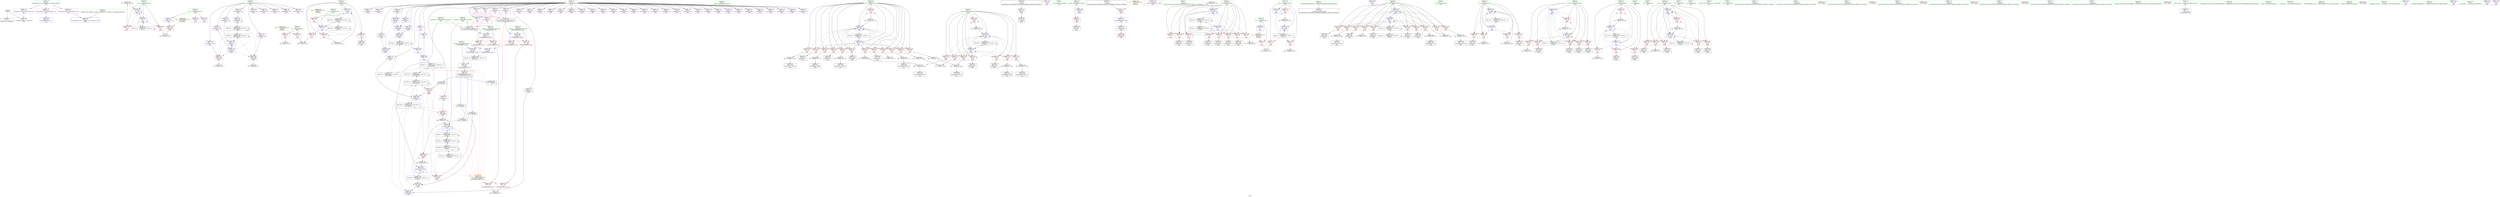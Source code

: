 digraph "SVFG" {
	label="SVFG";

	Node0x564f7d6d1010 [shape=record,color=grey,label="{NodeID: 0\nNullPtr}"];
	Node0x564f7d6d1010 -> Node0x564f7d6fe420[style=solid];
	Node0x564f7d6d1010 -> Node0x564f7d70c240[style=solid];
	Node0x564f7d711510 [shape=record,color=grey,label="{NodeID: 360\n202 = Binary(201, 148, )\n}"];
	Node0x564f7d711510 -> Node0x564f7d70cc30[style=solid];
	Node0x564f7d70ca90 [shape=record,color=blue,label="{NodeID: 277\n193\<--148\narrayidx28\<--\nmain\n}"];
	Node0x564f7d70ca90 -> Node0x564f7d70ca90[style=dashed];
	Node0x564f7d70ca90 -> Node0x564f7d724b40[style=dashed];
	Node0x564f7d7007d0 [shape=record,color=red,label="{NodeID: 194\n184\<--83\n\<--j\nmain\n}"];
	Node0x564f7d7007d0 -> Node0x564f7d706d00[style=solid];
	Node0x564f7d6fd1b0 [shape=record,color=purple,label="{NodeID: 111\n236\<--8\narrayidx56\<--d\nmain\n}"];
	Node0x564f7d6d6fc0 [shape=record,color=green,label="{NodeID: 28\n66\<--67\nmain\<--main_field_insensitive\n}"];
	Node0x564f7d706b80 [shape=record,color=grey,label="{NodeID: 388\n301 = cmp(300, 18, )\n}"];
	Node0x564f7d70e150 [shape=record,color=blue,label="{NodeID: 305\n475\<--470\n__b.addr\<--__b\n_ZSt3minIiERKT_S2_S2_\n}"];
	Node0x564f7d70e150 -> Node0x564f7d70bc30[style=dashed];
	Node0x564f7d70e150 -> Node0x564f7d70bd00[style=dashed];
	Node0x564f7d701e90 [shape=record,color=red,label="{NodeID: 222\n279\<--91\n\<--j80\nmain\n}"];
	Node0x564f7d701e90 -> Node0x564f7d707900[style=solid];
	Node0x564f7d703950 [shape=record,color=purple,label="{NodeID: 139\n378\<--8\narrayidx143\<--d\nmain\n}"];
	Node0x564f7d6fe520 [shape=record,color=black,label="{NodeID: 56\n25\<--24\n\<--_ZSt3cin\nCan only get source location for instruction, argument, global var or function.}"];
	Node0x564f7d6fe520 -> Node0x564f7d705620[style=solid];
	Node0x564f7d70b410 [shape=record,color=red,label="{NodeID: 250\n300\<--299\n\<--arrayidx94\nmain\n}"];
	Node0x564f7d70b410 -> Node0x564f7d706b80[style=solid];
	Node0x564f7d705010 [shape=record,color=purple,label="{NodeID: 167\n173\<--33\n\<--.str.3\nmain\n}"];
	Node0x564f7d6ffc70 [shape=record,color=black,label="{NodeID: 84\n335\<--334\nidxprom115\<--add114\nmain\n}"];
	Node0x564f7d6d5c20 [shape=record,color=green,label="{NodeID: 1\n7\<--1\n__dso_handle\<--dummyObj\nGlob }"];
	Node0x564f7d711690 [shape=record,color=grey,label="{NodeID: 361\n394 = Binary(393, 148, )\n}"];
	Node0x564f7d711690 -> Node0x564f7d6fd740[style=solid];
	Node0x564f7d70cb60 [shape=record,color=blue,label="{NodeID: 278\n83\<--197\nj\<--inc30\nmain\n}"];
	Node0x564f7d70cb60 -> Node0x564f7d7007d0[style=dashed];
	Node0x564f7d70cb60 -> Node0x564f7d7008a0[style=dashed];
	Node0x564f7d70cb60 -> Node0x564f7d700970[style=dashed];
	Node0x564f7d70cb60 -> Node0x564f7d70cb60[style=dashed];
	Node0x564f7d70cb60 -> Node0x564f7d724640[style=dashed];
	Node0x564f7d7008a0 [shape=record,color=red,label="{NodeID: 195\n188\<--83\n\<--j\nmain\n}"];
	Node0x564f7d7008a0 -> Node0x564f7d6fec30[style=solid];
	Node0x564f7d6fd280 [shape=record,color=purple,label="{NodeID: 112\n237\<--8\narrayidx57\<--d\nmain\n}"];
	Node0x564f7d6fd280 -> Node0x564f7d70d040[style=solid];
	Node0x564f7d6d70c0 [shape=record,color=green,label="{NodeID: 29\n69\<--70\nretval\<--retval_field_insensitive\nmain\n}"];
	Node0x564f7d6d70c0 -> Node0x564f7d705890[style=solid];
	Node0x564f7d6d70c0 -> Node0x564f7d70c340[style=solid];
	Node0x564f7d706d00 [shape=record,color=grey,label="{NodeID: 389\n186 = cmp(184, 185, )\n}"];
	Node0x564f7d70e220 [shape=record,color=blue,label="{NodeID: 306\n471\<--485\nretval\<--\n_ZSt3minIiERKT_S2_S2_\n}"];
	Node0x564f7d70e220 -> Node0x564f7d727740[style=dashed];
	Node0x564f7d701f60 [shape=record,color=red,label="{NodeID: 223\n307\<--91\n\<--j80\nmain\n}"];
	Node0x564f7d701f60 -> Node0x564f7d712a10[style=solid];
	Node0x564f7d703a20 [shape=record,color=purple,label="{NodeID: 140\n381\<--8\narrayidx145\<--d\nmain\n}"];
	Node0x564f7d6fe620 [shape=record,color=black,label="{NodeID: 57\n26\<--24\n\<--_ZSt3cin\nCan only get source location for instruction, argument, global var or function.}"];
	Node0x564f7d6fe620 -> Node0x564f7d7057c0[style=solid];
	Node0x564f7d70b4e0 [shape=record,color=red,label="{NodeID: 251\n332\<--329\n\<--call113\nmain\n}"];
	Node0x564f7d70b4e0 -> Node0x564f7d70d930[style=solid];
	Node0x564f7d7050e0 [shape=record,color=purple,label="{NodeID: 168\n174\<--35\n\<--__PRETTY_FUNCTION__.main\nmain\n}"];
	Node0x564f7d6ffd40 [shape=record,color=black,label="{NodeID: 85\n339\<--338\nidxprom118\<--add117\nmain\n}"];
	Node0x564f7d6d5cb0 [shape=record,color=green,label="{NodeID: 2\n18\<--1\n\<--dummyObj\nCan only get source location for instruction, argument, global var or function.}"];
	Node0x564f7d711810 [shape=record,color=grey,label="{NodeID: 362\n419 = Binary(418, 148, )\n}"];
	Node0x564f7d711810 -> Node0x564f7d70dc70[style=solid];
	Node0x564f7d70cc30 [shape=record,color=blue,label="{NodeID: 279\n77\<--202\ni14\<--inc33\nmain\n}"];
	Node0x564f7d70cc30 -> Node0x564f7d706250[style=dashed];
	Node0x564f7d70cc30 -> Node0x564f7d706320[style=dashed];
	Node0x564f7d70cc30 -> Node0x564f7d70c8f0[style=dashed];
	Node0x564f7d70cc30 -> Node0x564f7d70cc30[style=dashed];
	Node0x564f7d70cc30 -> Node0x564f7d72d140[style=dashed];
	Node0x564f7d700970 [shape=record,color=red,label="{NodeID: 196\n196\<--83\n\<--j\nmain\n}"];
	Node0x564f7d700970 -> Node0x564f7d711210[style=solid];
	Node0x564f7d6fd350 [shape=record,color=purple,label="{NodeID: 113\n241\<--8\narrayidx59\<--d\nmain\n}"];
	Node0x564f7d6d7190 [shape=record,color=green,label="{NodeID: 30\n71\<--72\nttt\<--ttt_field_insensitive\nmain\n}"];
	Node0x564f7d6d7190 -> Node0x564f7d705960[style=solid];
	Node0x564f7d6d7190 -> Node0x564f7d705a30[style=solid];
	Node0x564f7d6d7190 -> Node0x564f7d705b00[style=solid];
	Node0x564f7d6d7190 -> Node0x564f7d70c410[style=solid];
	Node0x564f7d6d7190 -> Node0x564f7d70dfb0[style=solid];
	Node0x564f7d706e80 [shape=record,color=grey,label="{NodeID: 390\n357 = cmp(356, 18, )\n}"];
	Node0x564f7d70e2f0 [shape=record,color=blue,label="{NodeID: 307\n471\<--488\nretval\<--\n_ZSt3minIiERKT_S2_S2_\n}"];
	Node0x564f7d70e2f0 -> Node0x564f7d727740[style=dashed];
	Node0x564f7d702030 [shape=record,color=red,label="{NodeID: 224\n320\<--91\n\<--j80\nmain\n}"];
	Node0x564f7d702030 -> Node0x564f7d6ffa00[style=solid];
	Node0x564f7d703af0 [shape=record,color=purple,label="{NodeID: 141\n384\<--8\narrayidx147\<--d\nmain\n}"];
	Node0x564f7d6fe720 [shape=record,color=black,label="{NodeID: 58\n52\<--53\n\<--_ZNSt8ios_base4InitD1Ev\nCan only get source location for instruction, argument, global var or function.}"];
	Node0x564f7d70b5b0 [shape=record,color=red,label="{NodeID: 252\n356\<--355\n\<--arrayidx127\nmain\n}"];
	Node0x564f7d70b5b0 -> Node0x564f7d706e80[style=solid];
	Node0x564f7d7051b0 [shape=record,color=purple,label="{NodeID: 169\n444\<--37\n\<--.str.4\nmain\n}"];
	Node0x564f7d6ffe10 [shape=record,color=black,label="{NodeID: 86\n342\<--341\nidxprom120\<--\nmain\n}"];
	Node0x564f7d6d5580 [shape=record,color=green,label="{NodeID: 3\n24\<--1\n_ZSt3cin\<--dummyObj\nGlob }"];
	Node0x564f7d711990 [shape=record,color=grey,label="{NodeID: 363\n389 = Binary(388, 148, )\n}"];
	Node0x564f7d711990 -> Node0x564f7d70da00[style=solid];
	Node0x564f7d70cd00 [shape=record,color=blue,label="{NodeID: 280\n75\<--207\nk\<--inc36\nmain\n}"];
	Node0x564f7d70cd00 -> Node0x564f7d705f10[style=dashed];
	Node0x564f7d70cd00 -> Node0x564f7d705fe0[style=dashed];
	Node0x564f7d70cd00 -> Node0x564f7d7060b0[style=dashed];
	Node0x564f7d70cd00 -> Node0x564f7d706180[style=dashed];
	Node0x564f7d70cd00 -> Node0x564f7d70cd00[style=dashed];
	Node0x564f7d70cd00 -> Node0x564f7d72cc40[style=dashed];
	Node0x564f7d700a40 [shape=record,color=red,label="{NodeID: 197\n212\<--85\n\<--i38\nmain\n}"];
	Node0x564f7d700a40 -> Node0x564f7d706a00[style=solid];
	Node0x564f7d6fd420 [shape=record,color=purple,label="{NodeID: 114\n244\<--8\narrayidx61\<--d\nmain\n}"];
	Node0x564f7d6d7260 [shape=record,color=green,label="{NodeID: 31\n73\<--74\ni\<--i_field_insensitive\nmain\n}"];
	Node0x564f7d6d7260 -> Node0x564f7d705bd0[style=solid];
	Node0x564f7d6d7260 -> Node0x564f7d705ca0[style=solid];
	Node0x564f7d6d7260 -> Node0x564f7d705d70[style=solid];
	Node0x564f7d6d7260 -> Node0x564f7d705e40[style=solid];
	Node0x564f7d6d7260 -> Node0x564f7d70c4e0[style=solid];
	Node0x564f7d6d7260 -> Node0x564f7d70c750[style=solid];
	Node0x564f7d707000 [shape=record,color=grey,label="{NodeID: 391\n483 = cmp(480, 482, )\n}"];
	Node0x564f7d702100 [shape=record,color=red,label="{NodeID: 225\n337\<--91\n\<--j80\nmain\n}"];
	Node0x564f7d702100 -> Node0x564f7d712d10[style=solid];
	Node0x564f7d703bc0 [shape=record,color=purple,label="{NodeID: 142\n387\<--8\narrayidx149\<--d\nmain\n}"];
	Node0x564f7d703bc0 -> Node0x564f7d70b680[style=solid];
	Node0x564f7d6fe820 [shape=record,color=black,label="{NodeID: 59\n108\<--107\n\<--vbase.offset.ptr\nmain\n}"];
	Node0x564f7d6fe820 -> Node0x564f7d70b270[style=solid];
	Node0x564f7d72a940 [shape=record,color=black,label="{NodeID: 419\nMR_38V_14 = PHI(MR_38V_16, MR_38V_13, )\npts\{140000 \}\n|{|<s5>9}}"];
	Node0x564f7d72a940 -> Node0x564f7d70b4e0[style=dashed];
	Node0x564f7d72a940 -> Node0x564f7d70d930[style=dashed];
	Node0x564f7d72a940 -> Node0x564f7d729040[style=dashed];
	Node0x564f7d72a940 -> Node0x564f7d72a940[style=dashed];
	Node0x564f7d72a940 -> Node0x564f7d731740[style=dashed];
	Node0x564f7d72a940:s5 -> Node0x564f7d726940[style=dashed,color=red];
	Node0x564f7d70b680 [shape=record,color=red,label="{NodeID: 253\n388\<--387\n\<--arrayidx149\nmain\n}"];
	Node0x564f7d70b680 -> Node0x564f7d711990[style=solid];
	Node0x564f7d705280 [shape=record,color=purple,label="{NodeID: 170\n500\<--39\nllvm.global_ctors_0\<--llvm.global_ctors\nGlob }"];
	Node0x564f7d705280 -> Node0x564f7d70c040[style=solid];
	Node0x564f7d6ffee0 [shape=record,color=black,label="{NodeID: 87\n345\<--344\nidxprom122\<--\nmain\n}"];
	Node0x564f7d6d5610 [shape=record,color=green,label="{NodeID: 4\n27\<--1\n.str\<--dummyObj\nGlob }"];
	Node0x564f7d711b10 [shape=record,color=grey,label="{NodeID: 364\n304 = Binary(303, 148, )\n}"];
	Node0x564f7d711b10 -> Node0x564f7d6ff5f0[style=solid];
	Node0x564f7d70cdd0 [shape=record,color=blue,label="{NodeID: 281\n85\<--18\ni38\<--\nmain\n}"];
	Node0x564f7d70cdd0 -> Node0x564f7d700a40[style=dashed];
	Node0x564f7d70cdd0 -> Node0x564f7d700b10[style=dashed];
	Node0x564f7d70cdd0 -> Node0x564f7d700be0[style=dashed];
	Node0x564f7d70cdd0 -> Node0x564f7d700cb0[style=dashed];
	Node0x564f7d70cdd0 -> Node0x564f7d700d80[style=dashed];
	Node0x564f7d70cdd0 -> Node0x564f7d700e50[style=dashed];
	Node0x564f7d70cdd0 -> Node0x564f7d70d380[style=dashed];
	Node0x564f7d70cdd0 -> Node0x564f7d72db40[style=dashed];
	Node0x564f7d700b10 [shape=record,color=red,label="{NodeID: 198\n220\<--85\n\<--i38\nmain\n}"];
	Node0x564f7d700b10 -> Node0x564f7d6fedd0[style=solid];
	Node0x564f7d702650 [shape=record,color=purple,label="{NodeID: 115\n245\<--8\narrayidx62\<--d\nmain\n}"];
	Node0x564f7d6d7330 [shape=record,color=green,label="{NodeID: 32\n75\<--76\nk\<--k_field_insensitive\nmain\n}"];
	Node0x564f7d6d7330 -> Node0x564f7d705f10[style=solid];
	Node0x564f7d6d7330 -> Node0x564f7d705fe0[style=solid];
	Node0x564f7d6d7330 -> Node0x564f7d7060b0[style=solid];
	Node0x564f7d6d7330 -> Node0x564f7d706180[style=solid];
	Node0x564f7d6d7330 -> Node0x564f7d70c820[style=solid];
	Node0x564f7d6d7330 -> Node0x564f7d70cd00[style=solid];
	Node0x564f7d707180 [shape=record,color=grey,label="{NodeID: 392\n123 = cmp(121, 122, )\n}"];
	Node0x564f7d7021d0 [shape=record,color=red,label="{NodeID: 226\n365\<--91\n\<--j80\nmain\n}"];
	Node0x564f7d7021d0 -> Node0x564f7d712110[style=solid];
	Node0x564f7d703c90 [shape=record,color=purple,label="{NodeID: 143\n396\<--8\narrayidx154\<--d\nmain\n}"];
	Node0x564f7d6fe8f0 [shape=record,color=black,label="{NodeID: 60\n111\<--110\n\<--add.ptr\nmain\n}"];
	Node0x564f7d70b750 [shape=record,color=red,label="{NodeID: 254\n392\<--391\n\<--call151\nmain\n}"];
	Node0x564f7d70b750 -> Node0x564f7d70dad0[style=solid];
	Node0x564f7d705350 [shape=record,color=purple,label="{NodeID: 171\n501\<--39\nllvm.global_ctors_1\<--llvm.global_ctors\nGlob }"];
	Node0x564f7d705350 -> Node0x564f7d70c140[style=solid];
	Node0x564f7d6fffb0 [shape=record,color=black,label="{NodeID: 88\n350\<--349\nidxprom124\<--\nmain\n}"];
	Node0x564f7d6d56a0 [shape=record,color=green,label="{NodeID: 5\n29\<--1\n.str.1\<--dummyObj\nGlob }"];
	Node0x564f7d711c90 [shape=record,color=grey,label="{NodeID: 365\n414 = Binary(413, 148, )\n}"];
	Node0x564f7d711c90 -> Node0x564f7d70dba0[style=solid];
	Node0x564f7d70cea0 [shape=record,color=blue,label="{NodeID: 282\n87\<--18\nj42\<--\nmain\n}"];
	Node0x564f7d70cea0 -> Node0x564f7d700f20[style=dashed];
	Node0x564f7d70cea0 -> Node0x564f7d700ff0[style=dashed];
	Node0x564f7d70cea0 -> Node0x564f7d7010c0[style=dashed];
	Node0x564f7d70cea0 -> Node0x564f7d701190[style=dashed];
	Node0x564f7d70cea0 -> Node0x564f7d701260[style=dashed];
	Node0x564f7d70cea0 -> Node0x564f7d701330[style=dashed];
	Node0x564f7d70cea0 -> Node0x564f7d70cea0[style=dashed];
	Node0x564f7d70cea0 -> Node0x564f7d70d2b0[style=dashed];
	Node0x564f7d70cea0 -> Node0x564f7d72e040[style=dashed];
	Node0x564f7d700be0 [shape=record,color=red,label="{NodeID: 199\n230\<--85\n\<--i38\nmain\n}"];
	Node0x564f7d700be0 -> Node0x564f7d6fef70[style=solid];
	Node0x564f7d7026e0 [shape=record,color=purple,label="{NodeID: 116\n246\<--8\narrayidx63\<--d\nmain\n}"];
	Node0x564f7d7026e0 -> Node0x564f7d70d110[style=solid];
	Node0x564f7d6d7400 [shape=record,color=green,label="{NodeID: 33\n77\<--78\ni14\<--i14_field_insensitive\nmain\n}"];
	Node0x564f7d6d7400 -> Node0x564f7d706250[style=solid];
	Node0x564f7d6d7400 -> Node0x564f7d706320[style=solid];
	Node0x564f7d6d7400 -> Node0x564f7d70c8f0[style=solid];
	Node0x564f7d6d7400 -> Node0x564f7d70cc30[style=solid];
	Node0x564f7d7375e0 [shape=record,color=yellow,style=double,label="{NodeID: 476\n42V_1 = ENCHI(MR_42V_0)\npts\{230000 \}\nFun[main]}"];
	Node0x564f7d7375e0 -> Node0x564f7d70b340[style=dashed];
	Node0x564f7d707300 [shape=record,color=grey,label="{NodeID: 393\n132 = cmp(131, 133, )\n}"];
	Node0x564f7d7022a0 [shape=record,color=red,label="{NodeID: 227\n379\<--91\n\<--j80\nmain\n}"];
	Node0x564f7d7022a0 -> Node0x564f7d700560[style=solid];
	Node0x564f7d703d60 [shape=record,color=purple,label="{NodeID: 144\n402\<--8\narrayidx158\<--d\nmain\n}"];
	Node0x564f7d6fe9c0 [shape=record,color=black,label="{NodeID: 61\n136\<--135\nidxprom\<--\nmain\n}"];
	Node0x564f7d70b820 [shape=record,color=red,label="{NodeID: 255\n439\<--438\n\<--call180\nmain\n}"];
	Node0x564f7d70b820 -> Node0x564f7d713790[style=solid];
	Node0x564f7d705450 [shape=record,color=purple,label="{NodeID: 172\n502\<--39\nllvm.global_ctors_2\<--llvm.global_ctors\nGlob }"];
	Node0x564f7d705450 -> Node0x564f7d70c240[style=solid];
	Node0x564f7d700080 [shape=record,color=black,label="{NodeID: 89\n354\<--353\nidxprom126\<--sub\nmain\n}"];
	Node0x564f7d6d4b70 [shape=record,color=green,label="{NodeID: 6\n31\<--1\n.str.2\<--dummyObj\nGlob }"];
	Node0x564f7d711e10 [shape=record,color=grey,label="{NodeID: 366\n364 = Binary(363, 148, )\n}"];
	Node0x564f7d711e10 -> Node0x564f7d712110[style=solid];
	Node0x564f7d70cf70 [shape=record,color=blue,label="{NodeID: 283\n227\<--229\narrayidx51\<--\nmain\n}"];
	Node0x564f7d70cf70 -> Node0x564f7d70d040[style=dashed];
	Node0x564f7d700cb0 [shape=record,color=red,label="{NodeID: 200\n239\<--85\n\<--i38\nmain\n}"];
	Node0x564f7d700cb0 -> Node0x564f7d6ff110[style=solid];
	Node0x564f7d702770 [shape=record,color=purple,label="{NodeID: 117\n250\<--8\narrayidx65\<--d\nmain\n}"];
	Node0x564f7d6d74d0 [shape=record,color=green,label="{NodeID: 34\n79\<--80\nx\<--x_field_insensitive\nmain\n}"];
	Node0x564f7d6d74d0 -> Node0x564f7d7063f0[style=solid];
	Node0x564f7d707480 [shape=record,color=grey,label="{NodeID: 394\n154 = cmp(153, 155, )\n}"];
	Node0x564f7d702370 [shape=record,color=red,label="{NodeID: 228\n399\<--91\n\<--j80\nmain\n}"];
	Node0x564f7d702370 -> Node0x564f7d712e90[style=solid];
	Node0x564f7d703e30 [shape=record,color=purple,label="{NodeID: 145\n406\<--8\narrayidx161\<--d\nmain\n}"];
	Node0x564f7d6fea90 [shape=record,color=black,label="{NodeID: 62\n141\<--140\nidxprom8\<--\nmain\n}"];
	Node0x564f7d72b840 [shape=record,color=black,label="{NodeID: 422\nMR_34V_7 = PHI(MR_34V_8, MR_34V_6, )\npts\{98 \}\n}"];
	Node0x564f7d72b840 -> Node0x564f7d70b4e0[style=dashed];
	Node0x564f7d72b840 -> Node0x564f7d70da00[style=dashed];
	Node0x564f7d72b840 -> Node0x564f7d727150[style=dashed];
	Node0x564f7d72b840 -> Node0x564f7d72b840[style=dashed];
	Node0x564f7d70b8f0 [shape=record,color=red,label="{NodeID: 256\n443\<--442\n\<--call182\nmain\n}"];
	Node0x564f7d705550 [shape=record,color=purple,label="{NodeID: 173\n107\<--106\nvbase.offset.ptr\<--vtable\nmain\n}"];
	Node0x564f7d705550 -> Node0x564f7d6fe820[style=solid];
	Node0x564f7d700150 [shape=record,color=black,label="{NodeID: 90\n361\<--360\nidxprom131\<--add130\nmain\n}"];
	Node0x564f7d6d4c00 [shape=record,color=green,label="{NodeID: 7\n33\<--1\n.str.3\<--dummyObj\nGlob }"];
	Node0x564f7d734440 [shape=record,color=black,label="{NodeID: 450\nMR_34V_3 = PHI(MR_34V_4, MR_34V_2, )\npts\{98 \}\n|{|<s5>13}}"];
	Node0x564f7d734440 -> Node0x564f7d70b820[style=dashed];
	Node0x564f7d734440 -> Node0x564f7d70b8f0[style=dashed];
	Node0x564f7d734440 -> Node0x564f7d727150[style=dashed];
	Node0x564f7d734440 -> Node0x564f7d72f940[style=dashed];
	Node0x564f7d734440 -> Node0x564f7d734440[style=dashed];
	Node0x564f7d734440:s5 -> Node0x564f7d726940[style=dashed,color=red];
	Node0x564f7d711f90 [shape=record,color=grey,label="{NodeID: 367\n360 = Binary(359, 148, )\n}"];
	Node0x564f7d711f90 -> Node0x564f7d700150[style=solid];
	Node0x564f7d70d040 [shape=record,color=blue,label="{NodeID: 284\n237\<--229\narrayidx57\<--\nmain\n}"];
	Node0x564f7d70d040 -> Node0x564f7d70d110[style=dashed];
	Node0x564f7d700d80 [shape=record,color=red,label="{NodeID: 201\n248\<--85\n\<--i38\nmain\n}"];
	Node0x564f7d700d80 -> Node0x564f7d6ff2b0[style=solid];
	Node0x564f7d702840 [shape=record,color=purple,label="{NodeID: 118\n253\<--8\narrayidx67\<--d\nmain\n}"];
	Node0x564f7d6fc330 [shape=record,color=green,label="{NodeID: 35\n81\<--82\ny\<--y_field_insensitive\nmain\n}"];
	Node0x564f7d6fc330 -> Node0x564f7d700630[style=solid];
	Node0x564f7d6fc330 -> Node0x564f7d700700[style=solid];
	Node0x564f7d707600 [shape=record,color=grey,label="{NodeID: 395\n169 = cmp(168, 133, )\n}"];
	Node0x564f7d702440 [shape=record,color=red,label="{NodeID: 229\n423\<--91\n\<--j80\nmain\n}"];
	Node0x564f7d702440 -> Node0x564f7d712890[style=solid];
	Node0x564f7d703f00 [shape=record,color=purple,label="{NodeID: 146\n409\<--8\narrayidx163\<--d\nmain\n}"];
	Node0x564f7d703f00 -> Node0x564f7d70dad0[style=solid];
	Node0x564f7d6feb60 [shape=record,color=black,label="{NodeID: 63\n161\<--160\nidxprom16\<--\nmain\n}"];
	Node0x564f7d70b9c0 [shape=record,color=red,label="{NodeID: 257\n491\<--471\n\<--retval\n_ZSt3minIiERKT_S2_S2_\n}"];
	Node0x564f7d70b9c0 -> Node0x564f7d6fdb50[style=solid];
	Node0x564f7d705620 [shape=record,color=purple,label="{NodeID: 174\n110\<--25\nadd.ptr\<--\nmain\n}"];
	Node0x564f7d705620 -> Node0x564f7d6fe8f0[style=solid];
	Node0x564f7d700220 [shape=record,color=black,label="{NodeID: 91\n367\<--366\nidxprom135\<--sub134\nmain\n}"];
	Node0x564f7d6d4c90 [shape=record,color=green,label="{NodeID: 8\n35\<--1\n__PRETTY_FUNCTION__.main\<--dummyObj\nGlob }"];
	Node0x564f7d734940 [shape=record,color=black,label="{NodeID: 451\nMR_38V_11 = PHI(MR_38V_12, MR_38V_10, )\npts\{140000 \}\n|{|<s4>11|<s5>12|<s6>13}}"];
	Node0x564f7d734940 -> Node0x564f7d70b820[style=dashed];
	Node0x564f7d734940 -> Node0x564f7d70b8f0[style=dashed];
	Node0x564f7d734940 -> Node0x564f7d729040[style=dashed];
	Node0x564f7d734940 -> Node0x564f7d730340[style=dashed];
	Node0x564f7d734940:s4 -> Node0x564f7d726940[style=dashed,color=red];
	Node0x564f7d734940:s5 -> Node0x564f7d726940[style=dashed,color=red];
	Node0x564f7d734940:s6 -> Node0x564f7d726940[style=dashed,color=red];
	Node0x564f7d712110 [shape=record,color=grey,label="{NodeID: 368\n366 = Binary(364, 365, )\n}"];
	Node0x564f7d712110 -> Node0x564f7d700220[style=solid];
	Node0x564f7d70d110 [shape=record,color=blue,label="{NodeID: 285\n246\<--229\narrayidx63\<--\nmain\n}"];
	Node0x564f7d70d110 -> Node0x564f7d70d1e0[style=dashed];
	Node0x564f7d700e50 [shape=record,color=red,label="{NodeID: 202\n263\<--85\n\<--i38\nmain\n}"];
	Node0x564f7d700e50 -> Node0x564f7d713190[style=solid];
	Node0x564f7d702910 [shape=record,color=purple,label="{NodeID: 119\n254\<--8\narrayidx68\<--d\nmain\n}"];
	Node0x564f7d6fc3c0 [shape=record,color=green,label="{NodeID: 36\n83\<--84\nj\<--j_field_insensitive\nmain\n}"];
	Node0x564f7d6fc3c0 -> Node0x564f7d7007d0[style=solid];
	Node0x564f7d6fc3c0 -> Node0x564f7d7008a0[style=solid];
	Node0x564f7d6fc3c0 -> Node0x564f7d700970[style=solid];
	Node0x564f7d6fc3c0 -> Node0x564f7d70c9c0[style=solid];
	Node0x564f7d6fc3c0 -> Node0x564f7d70cb60[style=solid];
	Node0x564f7d707780 [shape=record,color=grey,label="{NodeID: 396\n164 = cmp(159, 163, )\n}"];
	Node0x564f7d702510 [shape=record,color=red,label="{NodeID: 230\n286\<--93\n\<--l\nmain\n}"];
	Node0x564f7d702510 -> Node0x564f7d706700[style=solid];
	Node0x564f7d703fd0 [shape=record,color=purple,label="{NodeID: 147\n434\<--8\n\<--d\nmain\n|{<s0>11}}"];
	Node0x564f7d703fd0:s0 -> Node0x564f7d74fce0[style=solid,color=red];
	Node0x564f7d6fec30 [shape=record,color=black,label="{NodeID: 64\n189\<--188\nidxprom25\<--\nmain\n}"];
	Node0x564f7d72c240 [shape=record,color=black,label="{NodeID: 424\nMR_8V_3 = PHI(MR_8V_4, MR_8V_2, )\npts\{72 \}\n}"];
	Node0x564f7d72c240 -> Node0x564f7d705960[style=dashed];
	Node0x564f7d72c240 -> Node0x564f7d705a30[style=dashed];
	Node0x564f7d72c240 -> Node0x564f7d705b00[style=dashed];
	Node0x564f7d72c240 -> Node0x564f7d70dfb0[style=dashed];
	Node0x564f7d70ba90 [shape=record,color=red,label="{NodeID: 258\n481\<--473\n\<--__a.addr\n_ZSt3minIiERKT_S2_S2_\n}"];
	Node0x564f7d70ba90 -> Node0x564f7d70bea0[style=solid];
	Node0x564f7d7056f0 [shape=record,color=red,label="{NodeID: 175\n122\<--17\n\<--T\nmain\n}"];
	Node0x564f7d7056f0 -> Node0x564f7d707180[style=solid];
	Node0x564f7d7002f0 [shape=record,color=black,label="{NodeID: 92\n371\<--370\nidxprom138\<--sub137\nmain\n}"];
	Node0x564f7d6d4d20 [shape=record,color=green,label="{NodeID: 9\n37\<--1\n.str.4\<--dummyObj\nGlob }"];
	Node0x564f7d712290 [shape=record,color=grey,label="{NodeID: 369\n281 = Binary(280, 148, )\n}"];
	Node0x564f7d712290 -> Node0x564f7d707900[style=solid];
	Node0x564f7d70d1e0 [shape=record,color=blue,label="{NodeID: 286\n255\<--229\narrayidx69\<--\nmain\n}"];
	Node0x564f7d70d1e0 -> Node0x564f7d70cf70[style=dashed];
	Node0x564f7d70d1e0 -> Node0x564f7d725a40[style=dashed];
	Node0x564f7d700f20 [shape=record,color=red,label="{NodeID: 203\n217\<--87\n\<--j42\nmain\n}"];
	Node0x564f7d700f20 -> Node0x564f7d706880[style=solid];
	Node0x564f7d7029e0 [shape=record,color=purple,label="{NodeID: 120\n255\<--8\narrayidx69\<--d\nmain\n}"];
	Node0x564f7d7029e0 -> Node0x564f7d70d1e0[style=solid];
	Node0x564f7d6fc450 [shape=record,color=green,label="{NodeID: 37\n85\<--86\ni38\<--i38_field_insensitive\nmain\n}"];
	Node0x564f7d6fc450 -> Node0x564f7d700a40[style=solid];
	Node0x564f7d6fc450 -> Node0x564f7d700b10[style=solid];
	Node0x564f7d6fc450 -> Node0x564f7d700be0[style=solid];
	Node0x564f7d6fc450 -> Node0x564f7d700cb0[style=solid];
	Node0x564f7d6fc450 -> Node0x564f7d700d80[style=solid];
	Node0x564f7d6fc450 -> Node0x564f7d700e50[style=solid];
	Node0x564f7d6fc450 -> Node0x564f7d70cdd0[style=solid];
	Node0x564f7d6fc450 -> Node0x564f7d70d380[style=solid];
	Node0x564f7d707900 [shape=record,color=grey,label="{NodeID: 397\n282 = cmp(279, 281, )\n}"];
	Node0x564f7d70a4e0 [shape=record,color=red,label="{NodeID: 231\n314\<--93\n\<--l\nmain\n}"];
	Node0x564f7d70a4e0 -> Node0x564f7d6ff860[style=solid];
	Node0x564f7d7040a0 [shape=record,color=purple,label="{NodeID: 148\n435\<--8\n\<--d\nmain\n|{<s0>11}}"];
	Node0x564f7d7040a0:s0 -> Node0x564f7d750260[style=solid,color=red];
	Node0x564f7d6fed00 [shape=record,color=black,label="{NodeID: 65\n192\<--191\nidxprom27\<--\nmain\n}"];
	Node0x564f7d72c740 [shape=record,color=black,label="{NodeID: 425\nMR_10V_2 = PHI(MR_10V_4, MR_10V_1, )\npts\{74 \}\n}"];
	Node0x564f7d72c740 -> Node0x564f7d70c4e0[style=dashed];
	Node0x564f7d70bb60 [shape=record,color=red,label="{NodeID: 259\n488\<--473\n\<--__a.addr\n_ZSt3minIiERKT_S2_S2_\n}"];
	Node0x564f7d70bb60 -> Node0x564f7d70e2f0[style=solid];
	Node0x564f7d7057c0 [shape=record,color=red,label="{NodeID: 176\n106\<--26\nvtable\<--\nmain\n}"];
	Node0x564f7d7057c0 -> Node0x564f7d705550[style=solid];
	Node0x564f7d7003c0 [shape=record,color=black,label="{NodeID: 93\n374\<--373\nidxprom140\<--\nmain\n}"];
	Node0x564f7d6d4db0 [shape=record,color=green,label="{NodeID: 10\n40\<--1\n\<--dummyObj\nCan only get source location for instruction, argument, global var or function.}"];
	Node0x564f7d712410 [shape=record,color=grey,label="{NodeID: 370\n433 = Binary(432, 148, )\n}"];
	Node0x564f7d70d2b0 [shape=record,color=blue,label="{NodeID: 287\n87\<--259\nj42\<--inc71\nmain\n}"];
	Node0x564f7d70d2b0 -> Node0x564f7d700f20[style=dashed];
	Node0x564f7d70d2b0 -> Node0x564f7d700ff0[style=dashed];
	Node0x564f7d70d2b0 -> Node0x564f7d7010c0[style=dashed];
	Node0x564f7d70d2b0 -> Node0x564f7d701190[style=dashed];
	Node0x564f7d70d2b0 -> Node0x564f7d701260[style=dashed];
	Node0x564f7d70d2b0 -> Node0x564f7d701330[style=dashed];
	Node0x564f7d70d2b0 -> Node0x564f7d70cea0[style=dashed];
	Node0x564f7d70d2b0 -> Node0x564f7d70d2b0[style=dashed];
	Node0x564f7d70d2b0 -> Node0x564f7d72e040[style=dashed];
	Node0x564f7d700ff0 [shape=record,color=red,label="{NodeID: 204\n223\<--87\n\<--j42\nmain\n}"];
	Node0x564f7d700ff0 -> Node0x564f7d6feea0[style=solid];
	Node0x564f7d702ab0 [shape=record,color=purple,label="{NodeID: 121\n267\<--8\n\<--d\nmain\n}"];
	Node0x564f7d702ab0 -> Node0x564f7d70d450[style=solid];
	Node0x564f7d6fc4e0 [shape=record,color=green,label="{NodeID: 38\n87\<--88\nj42\<--j42_field_insensitive\nmain\n}"];
	Node0x564f7d6fc4e0 -> Node0x564f7d700f20[style=solid];
	Node0x564f7d6fc4e0 -> Node0x564f7d700ff0[style=solid];
	Node0x564f7d6fc4e0 -> Node0x564f7d7010c0[style=solid];
	Node0x564f7d6fc4e0 -> Node0x564f7d701190[style=solid];
	Node0x564f7d6fc4e0 -> Node0x564f7d701260[style=solid];
	Node0x564f7d6fc4e0 -> Node0x564f7d701330[style=solid];
	Node0x564f7d6fc4e0 -> Node0x564f7d70cea0[style=solid];
	Node0x564f7d6fc4e0 -> Node0x564f7d70d2b0[style=solid];
	Node0x564f7d707a80 [shape=record,color=grey,label="{NodeID: 398\n274 = cmp(273, 275, )\n}"];
	Node0x564f7d70a570 [shape=record,color=red,label="{NodeID: 232\n326\<--93\n\<--l\nmain\n}"];
	Node0x564f7d70a570 -> Node0x564f7d6ffba0[style=solid];
	Node0x564f7d704170 [shape=record,color=purple,label="{NodeID: 149\n437\<--8\n\<--d\nmain\n|{<s0>12|<s1>12}}"];
	Node0x564f7d704170:s0 -> Node0x564f7d74fce0[style=solid,color=red];
	Node0x564f7d704170:s1 -> Node0x564f7d750260[style=solid,color=red];
	Node0x564f7d6fedd0 [shape=record,color=black,label="{NodeID: 66\n221\<--220\nidxprom46\<--\nmain\n}"];
	Node0x564f7d72cc40 [shape=record,color=black,label="{NodeID: 426\nMR_12V_2 = PHI(MR_12V_4, MR_12V_1, )\npts\{76 \}\n}"];
	Node0x564f7d72cc40 -> Node0x564f7d70c820[style=dashed];
	Node0x564f7d70bc30 [shape=record,color=red,label="{NodeID: 260\n479\<--475\n\<--__b.addr\n_ZSt3minIiERKT_S2_S2_\n}"];
	Node0x564f7d70bc30 -> Node0x564f7d70bdd0[style=solid];
	Node0x564f7d705890 [shape=record,color=red,label="{NodeID: 177\n453\<--69\n\<--retval\nmain\n}"];
	Node0x564f7d705890 -> Node0x564f7d6fda80[style=solid];
	Node0x564f7d700490 [shape=record,color=black,label="{NodeID: 94\n377\<--376\nidxprom142\<--\nmain\n}"];
	Node0x564f7d6d4e80 [shape=record,color=green,label="{NodeID: 11\n103\<--1\n\<--dummyObj\nCan only get source location for instruction, argument, global var or function.}"];
	Node0x564f7d712590 [shape=record,color=grey,label="{NodeID: 371\n450 = Binary(449, 148, )\n}"];
	Node0x564f7d712590 -> Node0x564f7d70dfb0[style=solid];
	Node0x564f7d70d380 [shape=record,color=blue,label="{NodeID: 288\n85\<--264\ni38\<--inc74\nmain\n}"];
	Node0x564f7d70d380 -> Node0x564f7d700a40[style=dashed];
	Node0x564f7d70d380 -> Node0x564f7d700b10[style=dashed];
	Node0x564f7d70d380 -> Node0x564f7d700be0[style=dashed];
	Node0x564f7d70d380 -> Node0x564f7d700cb0[style=dashed];
	Node0x564f7d70d380 -> Node0x564f7d700d80[style=dashed];
	Node0x564f7d70d380 -> Node0x564f7d700e50[style=dashed];
	Node0x564f7d70d380 -> Node0x564f7d70d380[style=dashed];
	Node0x564f7d70d380 -> Node0x564f7d72db40[style=dashed];
	Node0x564f7d7010c0 [shape=record,color=red,label="{NodeID: 205\n233\<--87\n\<--j42\nmain\n}"];
	Node0x564f7d7010c0 -> Node0x564f7d6ff040[style=solid];
	Node0x564f7d702b80 [shape=record,color=purple,label="{NodeID: 122\n269\<--8\n\<--d\nmain\n}"];
	Node0x564f7d702b80 -> Node0x564f7d70d520[style=solid];
	Node0x564f7d6fc5b0 [shape=record,color=green,label="{NodeID: 39\n89\<--90\ni76\<--i76_field_insensitive\nmain\n}"];
	Node0x564f7d6fc5b0 -> Node0x564f7d701400[style=solid];
	Node0x564f7d6fc5b0 -> Node0x564f7d7014d0[style=solid];
	Node0x564f7d6fc5b0 -> Node0x564f7d7015a0[style=solid];
	Node0x564f7d6fc5b0 -> Node0x564f7d701670[style=solid];
	Node0x564f7d6fc5b0 -> Node0x564f7d701740[style=solid];
	Node0x564f7d6fc5b0 -> Node0x564f7d701810[style=solid];
	Node0x564f7d6fc5b0 -> Node0x564f7d7018e0[style=solid];
	Node0x564f7d6fc5b0 -> Node0x564f7d7019b0[style=solid];
	Node0x564f7d6fc5b0 -> Node0x564f7d701a80[style=solid];
	Node0x564f7d6fc5b0 -> Node0x564f7d701b50[style=solid];
	Node0x564f7d6fc5b0 -> Node0x564f7d701c20[style=solid];
	Node0x564f7d6fc5b0 -> Node0x564f7d701cf0[style=solid];
	Node0x564f7d6fc5b0 -> Node0x564f7d701dc0[style=solid];
	Node0x564f7d6fc5b0 -> Node0x564f7d70d5f0[style=solid];
	Node0x564f7d6fc5b0 -> Node0x564f7d70de10[style=solid];
	Node0x564f7d70a640 [shape=record,color=red,label="{NodeID: 233\n344\<--93\n\<--l\nmain\n}"];
	Node0x564f7d70a640 -> Node0x564f7d6ffee0[style=solid];
	Node0x564f7d704240 [shape=record,color=purple,label="{NodeID: 150\n137\<--15\narrayidx\<--bad\nmain\n}"];
	Node0x564f7d6feea0 [shape=record,color=black,label="{NodeID: 67\n224\<--223\nidxprom48\<--\nmain\n}"];
	Node0x564f7d74ef60 [shape=record,color=black,label="{NodeID: 510\n112 = PHI()\n}"];
	Node0x564f7d72d140 [shape=record,color=black,label="{NodeID: 427\nMR_14V_2 = PHI(MR_14V_3, MR_14V_1, )\npts\{78 \}\n}"];
	Node0x564f7d72d140 -> Node0x564f7d70c8f0[style=dashed];
	Node0x564f7d72d140 -> Node0x564f7d72d140[style=dashed];
	Node0x564f7d70bd00 [shape=record,color=red,label="{NodeID: 261\n485\<--475\n\<--__b.addr\n_ZSt3minIiERKT_S2_S2_\n}"];
	Node0x564f7d70bd00 -> Node0x564f7d70e220[style=solid];
	Node0x564f7d705960 [shape=record,color=red,label="{NodeID: 178\n121\<--71\n\<--ttt\nmain\n}"];
	Node0x564f7d705960 -> Node0x564f7d707180[style=solid];
	Node0x564f7d700560 [shape=record,color=black,label="{NodeID: 95\n380\<--379\nidxprom144\<--\nmain\n}"];
	Node0x564f7d6d80e0 [shape=record,color=green,label="{NodeID: 12\n133\<--1\n\<--dummyObj\nCan only get source location for instruction, argument, global var or function.}"];
	Node0x564f7d726940 [shape=record,color=yellow,style=double,label="{NodeID: 455\n50V_1 = ENCHI(MR_50V_0)\npts\{98 100 140000 \}\nFun[_ZSt3minIiERKT_S2_S2_]}"];
	Node0x564f7d726940 -> Node0x564f7d70bdd0[style=dashed];
	Node0x564f7d726940 -> Node0x564f7d70bea0[style=dashed];
	Node0x564f7d712710 [shape=record,color=grey,label="{NodeID: 372\n429 = Binary(428, 148, )\n}"];
	Node0x564f7d712710 -> Node0x564f7d70de10[style=solid];
	Node0x564f7d70d450 [shape=record,color=blue,label="{NodeID: 289\n267\<--18\n\<--\nmain\n}"];
	Node0x564f7d70d450 -> Node0x564f7d70d520[style=dashed];
	Node0x564f7d701190 [shape=record,color=red,label="{NodeID: 206\n242\<--87\n\<--j42\nmain\n}"];
	Node0x564f7d701190 -> Node0x564f7d6ff1e0[style=solid];
	Node0x564f7d702c50 [shape=record,color=purple,label="{NodeID: 123\n306\<--8\narrayidx97\<--d\nmain\n}"];
	Node0x564f7d6fc680 [shape=record,color=green,label="{NodeID: 40\n91\<--92\nj80\<--j80_field_insensitive\nmain\n}"];
	Node0x564f7d6fc680 -> Node0x564f7d701e90[style=solid];
	Node0x564f7d6fc680 -> Node0x564f7d701f60[style=solid];
	Node0x564f7d6fc680 -> Node0x564f7d702030[style=solid];
	Node0x564f7d6fc680 -> Node0x564f7d702100[style=solid];
	Node0x564f7d6fc680 -> Node0x564f7d7021d0[style=solid];
	Node0x564f7d6fc680 -> Node0x564f7d7022a0[style=solid];
	Node0x564f7d6fc680 -> Node0x564f7d702370[style=solid];
	Node0x564f7d6fc680 -> Node0x564f7d702440[style=solid];
	Node0x564f7d6fc680 -> Node0x564f7d70d6c0[style=solid];
	Node0x564f7d6fc680 -> Node0x564f7d70dd40[style=solid];
	Node0x564f7d724640 [shape=record,color=black,label="{NodeID: 400\nMR_20V_4 = PHI(MR_20V_6, MR_20V_3, )\npts\{84 \}\n}"];
	Node0x564f7d724640 -> Node0x564f7d70c9c0[style=dashed];
	Node0x564f7d724640 -> Node0x564f7d724640[style=dashed];
	Node0x564f7d724640 -> Node0x564f7d72d640[style=dashed];
	Node0x564f7d70a710 [shape=record,color=red,label="{NodeID: 234\n373\<--93\n\<--l\nmain\n}"];
	Node0x564f7d70a710 -> Node0x564f7d7003c0[style=solid];
	Node0x564f7d704310 [shape=record,color=purple,label="{NodeID: 151\n138\<--15\narrayidx7\<--bad\nmain\n}"];
	Node0x564f7d704310 -> Node0x564f7d70c5b0[style=solid];
	Node0x564f7d6fef70 [shape=record,color=black,label="{NodeID: 68\n231\<--230\nidxprom52\<--\nmain\n}"];
	Node0x564f7d74f060 [shape=record,color=black,label="{NodeID: 511\n51 = PHI()\n}"];
	Node0x564f7d72d640 [shape=record,color=black,label="{NodeID: 428\nMR_20V_2 = PHI(MR_20V_3, MR_20V_1, )\npts\{84 \}\n}"];
	Node0x564f7d72d640 -> Node0x564f7d724640[style=dashed];
	Node0x564f7d72d640 -> Node0x564f7d72d640[style=dashed];
	Node0x564f7d70bdd0 [shape=record,color=red,label="{NodeID: 262\n480\<--479\n\<--\n_ZSt3minIiERKT_S2_S2_\n}"];
	Node0x564f7d70bdd0 -> Node0x564f7d707000[style=solid];
	Node0x564f7d705a30 [shape=record,color=red,label="{NodeID: 179\n432\<--71\n\<--ttt\nmain\n}"];
	Node0x564f7d705a30 -> Node0x564f7d712410[style=solid];
	Node0x564f7d6fd5a0 [shape=record,color=black,label="{NodeID: 96\n383\<--382\nidxprom146\<--\nmain\n}"];
	Node0x564f7d6d81b0 [shape=record,color=green,label="{NodeID: 13\n148\<--1\n\<--dummyObj\nCan only get source location for instruction, argument, global var or function.}"];
	Node0x564f7d726a50 [shape=record,color=yellow,style=double,label="{NodeID: 456\n2V_1 = ENCHI(MR_2V_0)\npts\{1 \}\nFun[main]}"];
	Node0x564f7d726a50 -> Node0x564f7d7057c0[style=dashed];
	Node0x564f7d712890 [shape=record,color=grey,label="{NodeID: 373\n424 = Binary(423, 148, )\n}"];
	Node0x564f7d712890 -> Node0x564f7d70dd40[style=solid];
	Node0x564f7d70d520 [shape=record,color=blue,label="{NodeID: 290\n269\<--18\n\<--\nmain\n}"];
	Node0x564f7d70d520 -> Node0x564f7d734940[style=dashed];
	Node0x564f7d701260 [shape=record,color=red,label="{NodeID: 207\n251\<--87\n\<--j42\nmain\n}"];
	Node0x564f7d701260 -> Node0x564f7d6ff380[style=solid];
	Node0x564f7d702d20 [shape=record,color=purple,label="{NodeID: 124\n310\<--8\narrayidx100\<--d\nmain\n}"];
	Node0x564f7d6fc750 [shape=record,color=green,label="{NodeID: 41\n93\<--94\nl\<--l_field_insensitive\nmain\n}"];
	Node0x564f7d6fc750 -> Node0x564f7d702510[style=solid];
	Node0x564f7d6fc750 -> Node0x564f7d70a4e0[style=solid];
	Node0x564f7d6fc750 -> Node0x564f7d70a570[style=solid];
	Node0x564f7d6fc750 -> Node0x564f7d70a640[style=solid];
	Node0x564f7d6fc750 -> Node0x564f7d70a710[style=solid];
	Node0x564f7d6fc750 -> Node0x564f7d70a7e0[style=solid];
	Node0x564f7d6fc750 -> Node0x564f7d70a8b0[style=solid];
	Node0x564f7d6fc750 -> Node0x564f7d70a980[style=solid];
	Node0x564f7d6fc750 -> Node0x564f7d70d790[style=solid];
	Node0x564f7d6fc750 -> Node0x564f7d70dc70[style=solid];
	Node0x564f7d724b40 [shape=record,color=black,label="{NodeID: 401\nMR_40V_7 = PHI(MR_40V_8, MR_40V_6, )\npts\{160000 \}\n}"];
	Node0x564f7d724b40 -> Node0x564f7d70b410[style=dashed];
	Node0x564f7d724b40 -> Node0x564f7d70b5b0[style=dashed];
	Node0x564f7d724b40 -> Node0x564f7d70ca90[style=dashed];
	Node0x564f7d724b40 -> Node0x564f7d724b40[style=dashed];
	Node0x564f7d724b40 -> Node0x564f7d730840[style=dashed];
	Node0x564f7d70a7e0 [shape=record,color=red,label="{NodeID: 235\n385\<--93\n\<--l\nmain\n}"];
	Node0x564f7d70a7e0 -> Node0x564f7d6fd670[style=solid];
	Node0x564f7d7043e0 [shape=record,color=purple,label="{NodeID: 152\n142\<--15\narrayidx9\<--bad\nmain\n}"];
	Node0x564f7d6ff040 [shape=record,color=black,label="{NodeID: 69\n234\<--233\nidxprom54\<--\nmain\n}"];
	Node0x564f7d74f160 [shape=record,color=black,label="{NodeID: 512\n128 = PHI()\n}"];
	Node0x564f7d72db40 [shape=record,color=black,label="{NodeID: 429\nMR_22V_2 = PHI(MR_22V_4, MR_22V_1, )\npts\{86 \}\n}"];
	Node0x564f7d72db40 -> Node0x564f7d70cdd0[style=dashed];
	Node0x564f7d70bea0 [shape=record,color=red,label="{NodeID: 263\n482\<--481\n\<--\n_ZSt3minIiERKT_S2_S2_\n}"];
	Node0x564f7d70bea0 -> Node0x564f7d707000[style=solid];
	Node0x564f7d705b00 [shape=record,color=red,label="{NodeID: 180\n449\<--71\n\<--ttt\nmain\n}"];
	Node0x564f7d705b00 -> Node0x564f7d712590[style=solid];
	Node0x564f7d6fd670 [shape=record,color=black,label="{NodeID: 97\n386\<--385\nidxprom148\<--\nmain\n}"];
	Node0x564f7d6d8280 [shape=record,color=green,label="{NodeID: 14\n155\<--1\n\<--dummyObj\nCan only get source location for instruction, argument, global var or function.}"];
	Node0x564f7d726b60 [shape=record,color=yellow,style=double,label="{NodeID: 457\n4V_1 = ENCHI(MR_4V_0)\npts\{19 \}\nFun[main]}"];
	Node0x564f7d726b60 -> Node0x564f7d7056f0[style=dashed];
	Node0x564f7d712a10 [shape=record,color=grey,label="{NodeID: 374\n308 = Binary(307, 148, )\n}"];
	Node0x564f7d712a10 -> Node0x564f7d6ff6c0[style=solid];
	Node0x564f7d70d5f0 [shape=record,color=blue,label="{NodeID: 291\n89\<--18\ni76\<--\nmain\n}"];
	Node0x564f7d70d5f0 -> Node0x564f7d701400[style=dashed];
	Node0x564f7d70d5f0 -> Node0x564f7d7014d0[style=dashed];
	Node0x564f7d70d5f0 -> Node0x564f7d7015a0[style=dashed];
	Node0x564f7d70d5f0 -> Node0x564f7d701670[style=dashed];
	Node0x564f7d70d5f0 -> Node0x564f7d701740[style=dashed];
	Node0x564f7d70d5f0 -> Node0x564f7d701810[style=dashed];
	Node0x564f7d70d5f0 -> Node0x564f7d7018e0[style=dashed];
	Node0x564f7d70d5f0 -> Node0x564f7d7019b0[style=dashed];
	Node0x564f7d70d5f0 -> Node0x564f7d701a80[style=dashed];
	Node0x564f7d70d5f0 -> Node0x564f7d701b50[style=dashed];
	Node0x564f7d70d5f0 -> Node0x564f7d701c20[style=dashed];
	Node0x564f7d70d5f0 -> Node0x564f7d701cf0[style=dashed];
	Node0x564f7d70d5f0 -> Node0x564f7d701dc0[style=dashed];
	Node0x564f7d70d5f0 -> Node0x564f7d70de10[style=dashed];
	Node0x564f7d70d5f0 -> Node0x564f7d72e540[style=dashed];
	Node0x564f7d701330 [shape=record,color=red,label="{NodeID: 208\n258\<--87\n\<--j42\nmain\n}"];
	Node0x564f7d701330 -> Node0x564f7d713310[style=solid];
	Node0x564f7d702df0 [shape=record,color=purple,label="{NodeID: 125\n313\<--8\narrayidx102\<--d\nmain\n}"];
	Node0x564f7d6fc820 [shape=record,color=green,label="{NodeID: 42\n95\<--96\nk87\<--k87_field_insensitive\nmain\n}"];
	Node0x564f7d6fc820 -> Node0x564f7d70aa50[style=solid];
	Node0x564f7d6fc820 -> Node0x564f7d70ab20[style=solid];
	Node0x564f7d6fc820 -> Node0x564f7d70abf0[style=solid];
	Node0x564f7d6fc820 -> Node0x564f7d70acc0[style=solid];
	Node0x564f7d6fc820 -> Node0x564f7d70ad90[style=solid];
	Node0x564f7d6fc820 -> Node0x564f7d70ae60[style=solid];
	Node0x564f7d6fc820 -> Node0x564f7d70af30[style=solid];
	Node0x564f7d6fc820 -> Node0x564f7d70b000[style=solid];
	Node0x564f7d6fc820 -> Node0x564f7d70b0d0[style=solid];
	Node0x564f7d6fc820 -> Node0x564f7d70b1a0[style=solid];
	Node0x564f7d6fc820 -> Node0x564f7d70d860[style=solid];
	Node0x564f7d6fc820 -> Node0x564f7d70dba0[style=solid];
	Node0x564f7d70a8b0 [shape=record,color=red,label="{NodeID: 236\n407\<--93\n\<--l\nmain\n}"];
	Node0x564f7d70a8b0 -> Node0x564f7d6fd9b0[style=solid];
	Node0x564f7d7044b0 [shape=record,color=purple,label="{NodeID: 153\n143\<--15\narrayidx10\<--bad\nmain\n}"];
	Node0x564f7d7044b0 -> Node0x564f7d70c680[style=solid];
	Node0x564f7d6ff110 [shape=record,color=black,label="{NodeID: 70\n240\<--239\nidxprom58\<--\nmain\n}"];
	Node0x564f7d74f260 [shape=record,color=black,label="{NodeID: 513\n102 = PHI()\n}"];
	Node0x564f7d72e040 [shape=record,color=black,label="{NodeID: 430\nMR_24V_2 = PHI(MR_24V_3, MR_24V_1, )\npts\{88 \}\n}"];
	Node0x564f7d72e040 -> Node0x564f7d70cea0[style=dashed];
	Node0x564f7d72e040 -> Node0x564f7d72e040[style=dashed];
	Node0x564f7d70bf70 [shape=record,color=blue,label="{NodeID: 264\n17\<--18\nT\<--\nGlob }"];
	Node0x564f7d70bf70 -> Node0x564f7d726b60[style=dashed];
	Node0x564f7d705bd0 [shape=record,color=red,label="{NodeID: 181\n131\<--73\n\<--i\nmain\n}"];
	Node0x564f7d705bd0 -> Node0x564f7d707300[style=solid];
	Node0x564f7d6fd740 [shape=record,color=black,label="{NodeID: 98\n395\<--394\nidxprom153\<--add152\nmain\n}"];
	Node0x564f7d6d8350 [shape=record,color=green,label="{NodeID: 15\n176\<--1\n\<--dummyObj\nCan only get source location for instruction, argument, global var or function.}"];
	Node0x564f7d712b90 [shape=record,color=grey,label="{NodeID: 375\n398 = Binary(397, 148, )\n}"];
	Node0x564f7d712b90 -> Node0x564f7d712e90[style=solid];
	Node0x564f7d70d6c0 [shape=record,color=blue,label="{NodeID: 292\n91\<--18\nj80\<--\nmain\n}"];
	Node0x564f7d70d6c0 -> Node0x564f7d701e90[style=dashed];
	Node0x564f7d70d6c0 -> Node0x564f7d701f60[style=dashed];
	Node0x564f7d70d6c0 -> Node0x564f7d702030[style=dashed];
	Node0x564f7d70d6c0 -> Node0x564f7d702100[style=dashed];
	Node0x564f7d70d6c0 -> Node0x564f7d7021d0[style=dashed];
	Node0x564f7d70d6c0 -> Node0x564f7d7022a0[style=dashed];
	Node0x564f7d70d6c0 -> Node0x564f7d702370[style=dashed];
	Node0x564f7d70d6c0 -> Node0x564f7d702440[style=dashed];
	Node0x564f7d70d6c0 -> Node0x564f7d70d6c0[style=dashed];
	Node0x564f7d70d6c0 -> Node0x564f7d70dd40[style=dashed];
	Node0x564f7d70d6c0 -> Node0x564f7d72ea40[style=dashed];
	Node0x564f7d701400 [shape=record,color=red,label="{NodeID: 209\n273\<--89\n\<--i76\nmain\n}"];
	Node0x564f7d701400 -> Node0x564f7d707a80[style=solid];
	Node0x564f7d702ec0 [shape=record,color=purple,label="{NodeID: 126\n316\<--8\narrayidx104\<--d\nmain\n|{<s0>9}}"];
	Node0x564f7d702ec0:s0 -> Node0x564f7d74fce0[style=solid,color=red];
	Node0x564f7d6fc8f0 [shape=record,color=green,label="{NodeID: 43\n97\<--98\nref.tmp\<--ref.tmp_field_insensitive\nmain\n|{|<s1>10}}"];
	Node0x564f7d6fc8f0 -> Node0x564f7d70da00[style=solid];
	Node0x564f7d6fc8f0:s1 -> Node0x564f7d750260[style=solid,color=red];
	Node0x564f7d70a980 [shape=record,color=red,label="{NodeID: 237\n418\<--93\n\<--l\nmain\n}"];
	Node0x564f7d70a980 -> Node0x564f7d711810[style=solid];
	Node0x564f7d704580 [shape=record,color=purple,label="{NodeID: 154\n190\<--15\narrayidx26\<--bad\nmain\n}"];
	Node0x564f7d6ff1e0 [shape=record,color=black,label="{NodeID: 71\n243\<--242\nidxprom60\<--\nmain\n}"];
	Node0x564f7d74f360 [shape=record,color=black,label="{NodeID: 514\n116 = PHI()\n}"];
	Node0x564f7d72e540 [shape=record,color=black,label="{NodeID: 431\nMR_26V_2 = PHI(MR_26V_4, MR_26V_1, )\npts\{90 \}\n}"];
	Node0x564f7d72e540 -> Node0x564f7d70d5f0[style=dashed];
	Node0x564f7d70c040 [shape=record,color=blue,label="{NodeID: 265\n500\<--40\nllvm.global_ctors_0\<--\nGlob }"];
	Node0x564f7d705ca0 [shape=record,color=red,label="{NodeID: 182\n135\<--73\n\<--i\nmain\n}"];
	Node0x564f7d705ca0 -> Node0x564f7d6fe9c0[style=solid];
	Node0x564f7d6fd810 [shape=record,color=black,label="{NodeID: 99\n401\<--400\nidxprom157\<--sub156\nmain\n}"];
	Node0x564f7d6d8420 [shape=record,color=green,label="{NodeID: 16\n229\<--1\n\<--dummyObj\nCan only get source location for instruction, argument, global var or function.}"];
	Node0x564f7d712d10 [shape=record,color=grey,label="{NodeID: 376\n338 = Binary(337, 148, )\n}"];
	Node0x564f7d712d10 -> Node0x564f7d6ffd40[style=solid];
	Node0x564f7d70d790 [shape=record,color=blue,label="{NodeID: 293\n93\<--18\nl\<--\nmain\n}"];
	Node0x564f7d70d790 -> Node0x564f7d702510[style=dashed];
	Node0x564f7d70d790 -> Node0x564f7d70a4e0[style=dashed];
	Node0x564f7d70d790 -> Node0x564f7d70a570[style=dashed];
	Node0x564f7d70d790 -> Node0x564f7d70a640[style=dashed];
	Node0x564f7d70d790 -> Node0x564f7d70a710[style=dashed];
	Node0x564f7d70d790 -> Node0x564f7d70a7e0[style=dashed];
	Node0x564f7d70d790 -> Node0x564f7d70a8b0[style=dashed];
	Node0x564f7d70d790 -> Node0x564f7d70a980[style=dashed];
	Node0x564f7d70d790 -> Node0x564f7d70dc70[style=dashed];
	Node0x564f7d70d790 -> Node0x564f7d728140[style=dashed];
	Node0x564f7d7014d0 [shape=record,color=red,label="{NodeID: 210\n280\<--89\n\<--i76\nmain\n}"];
	Node0x564f7d7014d0 -> Node0x564f7d712290[style=solid];
	Node0x564f7d702f90 [shape=record,color=purple,label="{NodeID: 127\n319\<--8\narrayidx106\<--d\nmain\n}"];
	Node0x564f7d6fc9c0 [shape=record,color=green,label="{NodeID: 44\n99\<--100\nref.tmp179\<--ref.tmp179_field_insensitive\nmain\n|{|<s1>13}}"];
	Node0x564f7d6fc9c0 -> Node0x564f7d70dee0[style=solid];
	Node0x564f7d6fc9c0:s1 -> Node0x564f7d750260[style=solid,color=red];
	Node0x564f7d725a40 [shape=record,color=black,label="{NodeID: 404\nMR_38V_3 = PHI(MR_38V_4, MR_38V_2, )\npts\{140000 \}\n}"];
	Node0x564f7d725a40 -> Node0x564f7d70cf70[style=dashed];
	Node0x564f7d725a40 -> Node0x564f7d70d450[style=dashed];
	Node0x564f7d725a40 -> Node0x564f7d725a40[style=dashed];
	Node0x564f7d70aa50 [shape=record,color=red,label="{NodeID: 238\n291\<--95\n\<--k87\nmain\n}"];
	Node0x564f7d70aa50 -> Node0x564f7d706580[style=solid];
	Node0x564f7d704650 [shape=record,color=purple,label="{NodeID: 155\n193\<--15\narrayidx28\<--bad\nmain\n}"];
	Node0x564f7d704650 -> Node0x564f7d70ca90[style=solid];
	Node0x564f7d6ff2b0 [shape=record,color=black,label="{NodeID: 72\n249\<--248\nidxprom64\<--\nmain\n}"];
	Node0x564f7d74f460 [shape=record,color=black,label="{NodeID: 515\n329 = PHI(468, )\n}"];
	Node0x564f7d74f460 -> Node0x564f7d70b4e0[style=solid];
	Node0x564f7d72ea40 [shape=record,color=black,label="{NodeID: 432\nMR_28V_2 = PHI(MR_28V_3, MR_28V_1, )\npts\{92 \}\n}"];
	Node0x564f7d72ea40 -> Node0x564f7d70d6c0[style=dashed];
	Node0x564f7d72ea40 -> Node0x564f7d72ea40[style=dashed];
	Node0x564f7d70c140 [shape=record,color=blue,label="{NodeID: 266\n501\<--41\nllvm.global_ctors_1\<--_GLOBAL__sub_I_Tehnar_1_0.cpp\nGlob }"];
	Node0x564f7d705d70 [shape=record,color=red,label="{NodeID: 183\n140\<--73\n\<--i\nmain\n}"];
	Node0x564f7d705d70 -> Node0x564f7d6fea90[style=solid];
	Node0x564f7d6fd8e0 [shape=record,color=black,label="{NodeID: 100\n405\<--404\nidxprom160\<--sub159\nmain\n}"];
	Node0x564f7d6d6210 [shape=record,color=green,label="{NodeID: 17\n275\<--1\n\<--dummyObj\nCan only get source location for instruction, argument, global var or function.}"];
	Node0x564f7d712e90 [shape=record,color=grey,label="{NodeID: 377\n400 = Binary(398, 399, )\n}"];
	Node0x564f7d712e90 -> Node0x564f7d6fd810[style=solid];
	Node0x564f7d70d860 [shape=record,color=blue,label="{NodeID: 294\n95\<--18\nk87\<--\nmain\n}"];
	Node0x564f7d70d860 -> Node0x564f7d70aa50[style=dashed];
	Node0x564f7d70d860 -> Node0x564f7d70ab20[style=dashed];
	Node0x564f7d70d860 -> Node0x564f7d70abf0[style=dashed];
	Node0x564f7d70d860 -> Node0x564f7d70acc0[style=dashed];
	Node0x564f7d70d860 -> Node0x564f7d70ad90[style=dashed];
	Node0x564f7d70d860 -> Node0x564f7d70ae60[style=dashed];
	Node0x564f7d70d860 -> Node0x564f7d70af30[style=dashed];
	Node0x564f7d70d860 -> Node0x564f7d70b000[style=dashed];
	Node0x564f7d70d860 -> Node0x564f7d70b0d0[style=dashed];
	Node0x564f7d70d860 -> Node0x564f7d70b1a0[style=dashed];
	Node0x564f7d70d860 -> Node0x564f7d70d860[style=dashed];
	Node0x564f7d70d860 -> Node0x564f7d70dba0[style=dashed];
	Node0x564f7d70d860 -> Node0x564f7d728640[style=dashed];
	Node0x564f7d7015a0 [shape=record,color=red,label="{NodeID: 211\n294\<--89\n\<--i76\nmain\n}"];
	Node0x564f7d7015a0 -> Node0x564f7d6ff450[style=solid];
	Node0x564f7d703060 [shape=record,color=purple,label="{NodeID: 128\n322\<--8\narrayidx108\<--d\nmain\n}"];
	Node0x564f7d6fca90 [shape=record,color=green,label="{NodeID: 45\n104\<--105\n_ZNSt8ios_base15sync_with_stdioEb\<--_ZNSt8ios_base15sync_with_stdioEb_field_insensitive\n}"];
	Node0x564f7d70ab20 [shape=record,color=red,label="{NodeID: 239\n297\<--95\n\<--k87\nmain\n}"];
	Node0x564f7d70ab20 -> Node0x564f7d6ff520[style=solid];
	Node0x564f7d704720 [shape=record,color=purple,label="{NodeID: 156\n296\<--15\narrayidx92\<--bad\nmain\n}"];
	Node0x564f7d6ff380 [shape=record,color=black,label="{NodeID: 73\n252\<--251\nidxprom66\<--\nmain\n}"];
	Node0x564f7d74f650 [shape=record,color=black,label="{NodeID: 516\n167 = PHI()\n}"];
	Node0x564f7d72ef40 [shape=record,color=black,label="{NodeID: 433\nMR_30V_2 = PHI(MR_30V_3, MR_30V_1, )\npts\{94 \}\n}"];
	Node0x564f7d72ef40 -> Node0x564f7d728140[style=dashed];
	Node0x564f7d72ef40 -> Node0x564f7d72ef40[style=dashed];
	Node0x564f7d70c240 [shape=record,color=blue, style = dotted,label="{NodeID: 267\n502\<--3\nllvm.global_ctors_2\<--dummyVal\nGlob }"];
	Node0x564f7d705e40 [shape=record,color=red,label="{NodeID: 184\n146\<--73\n\<--i\nmain\n}"];
	Node0x564f7d705e40 -> Node0x564f7d713490[style=solid];
	Node0x564f7d6fd9b0 [shape=record,color=black,label="{NodeID: 101\n408\<--407\nidxprom162\<--\nmain\n}"];
	Node0x564f7d6d62e0 [shape=record,color=green,label="{NodeID: 18\n4\<--6\n_ZStL8__ioinit\<--_ZStL8__ioinit_field_insensitive\nGlob }"];
	Node0x564f7d6d62e0 -> Node0x564f7d6fdc20[style=solid];
	Node0x564f7d713010 [shape=record,color=grey,label="{NodeID: 378\n404 = Binary(148, 403, )\n}"];
	Node0x564f7d713010 -> Node0x564f7d6fd8e0[style=solid];
	Node0x564f7d70d930 [shape=record,color=blue,label="{NodeID: 295\n346\<--332\narrayidx123\<--\nmain\n}"];
	Node0x564f7d70d930 -> Node0x564f7d731740[style=dashed];
	Node0x564f7d701670 [shape=record,color=red,label="{NodeID: 212\n303\<--89\n\<--i76\nmain\n}"];
	Node0x564f7d701670 -> Node0x564f7d711b10[style=solid];
	Node0x564f7d703130 [shape=record,color=purple,label="{NodeID: 129\n325\<--8\narrayidx110\<--d\nmain\n}"];
	Node0x564f7d6fcb90 [shape=record,color=green,label="{NodeID: 46\n113\<--114\n_ZNSt9basic_iosIcSt11char_traitsIcEE3tieEPSo\<--_ZNSt9basic_iosIcSt11char_traitsIcEE3tieEPSo_field_insensitive\n}"];
	Node0x564f7d70abf0 [shape=record,color=red,label="{NodeID: 240\n311\<--95\n\<--k87\nmain\n}"];
	Node0x564f7d70abf0 -> Node0x564f7d6ff790[style=solid];
	Node0x564f7d7047f0 [shape=record,color=purple,label="{NodeID: 157\n299\<--15\narrayidx94\<--bad\nmain\n}"];
	Node0x564f7d7047f0 -> Node0x564f7d70b410[style=solid];
	Node0x564f7d6ff450 [shape=record,color=black,label="{NodeID: 74\n295\<--294\nidxprom91\<--\nmain\n}"];
	Node0x564f7d74f720 [shape=record,color=black,label="{NodeID: 517\n391 = PHI(468, )\n}"];
	Node0x564f7d74f720 -> Node0x564f7d70b750[style=solid];
	Node0x564f7d72f440 [shape=record,color=black,label="{NodeID: 434\nMR_32V_2 = PHI(MR_32V_3, MR_32V_1, )\npts\{96 \}\n}"];
	Node0x564f7d72f440 -> Node0x564f7d728640[style=dashed];
	Node0x564f7d72f440 -> Node0x564f7d72f440[style=dashed];
	Node0x564f7d70c340 [shape=record,color=blue,label="{NodeID: 268\n69\<--18\nretval\<--\nmain\n}"];
	Node0x564f7d70c340 -> Node0x564f7d705890[style=dashed];
	Node0x564f7d705f10 [shape=record,color=red,label="{NodeID: 185\n153\<--75\n\<--k\nmain\n}"];
	Node0x564f7d705f10 -> Node0x564f7d707480[style=solid];
	Node0x564f7d6fda80 [shape=record,color=black,label="{NodeID: 102\n68\<--453\nmain_ret\<--\nmain\n}"];
	Node0x564f7d6d63b0 [shape=record,color=green,label="{NodeID: 19\n8\<--14\nd\<--d_field_insensitive\nGlob }"];
	Node0x564f7d6d63b0 -> Node0x564f7d6fdcf0[style=solid];
	Node0x564f7d6d63b0 -> Node0x564f7d6fcda0[style=solid];
	Node0x564f7d6d63b0 -> Node0x564f7d6fce70[style=solid];
	Node0x564f7d6d63b0 -> Node0x564f7d6fcf40[style=solid];
	Node0x564f7d6d63b0 -> Node0x564f7d6fd010[style=solid];
	Node0x564f7d6d63b0 -> Node0x564f7d6fd0e0[style=solid];
	Node0x564f7d6d63b0 -> Node0x564f7d6fd1b0[style=solid];
	Node0x564f7d6d63b0 -> Node0x564f7d6fd280[style=solid];
	Node0x564f7d6d63b0 -> Node0x564f7d6fd350[style=solid];
	Node0x564f7d6d63b0 -> Node0x564f7d6fd420[style=solid];
	Node0x564f7d6d63b0 -> Node0x564f7d702650[style=solid];
	Node0x564f7d6d63b0 -> Node0x564f7d7026e0[style=solid];
	Node0x564f7d6d63b0 -> Node0x564f7d702770[style=solid];
	Node0x564f7d6d63b0 -> Node0x564f7d702840[style=solid];
	Node0x564f7d6d63b0 -> Node0x564f7d702910[style=solid];
	Node0x564f7d6d63b0 -> Node0x564f7d7029e0[style=solid];
	Node0x564f7d6d63b0 -> Node0x564f7d702ab0[style=solid];
	Node0x564f7d6d63b0 -> Node0x564f7d702b80[style=solid];
	Node0x564f7d6d63b0 -> Node0x564f7d702c50[style=solid];
	Node0x564f7d6d63b0 -> Node0x564f7d702d20[style=solid];
	Node0x564f7d6d63b0 -> Node0x564f7d702df0[style=solid];
	Node0x564f7d6d63b0 -> Node0x564f7d702ec0[style=solid];
	Node0x564f7d6d63b0 -> Node0x564f7d702f90[style=solid];
	Node0x564f7d6d63b0 -> Node0x564f7d703060[style=solid];
	Node0x564f7d6d63b0 -> Node0x564f7d703130[style=solid];
	Node0x564f7d6d63b0 -> Node0x564f7d703200[style=solid];
	Node0x564f7d6d63b0 -> Node0x564f7d7032d0[style=solid];
	Node0x564f7d6d63b0 -> Node0x564f7d7033a0[style=solid];
	Node0x564f7d6d63b0 -> Node0x564f7d703470[style=solid];
	Node0x564f7d6d63b0 -> Node0x564f7d703540[style=solid];
	Node0x564f7d6d63b0 -> Node0x564f7d703610[style=solid];
	Node0x564f7d6d63b0 -> Node0x564f7d7036e0[style=solid];
	Node0x564f7d6d63b0 -> Node0x564f7d7037b0[style=solid];
	Node0x564f7d6d63b0 -> Node0x564f7d703880[style=solid];
	Node0x564f7d6d63b0 -> Node0x564f7d703950[style=solid];
	Node0x564f7d6d63b0 -> Node0x564f7d703a20[style=solid];
	Node0x564f7d6d63b0 -> Node0x564f7d703af0[style=solid];
	Node0x564f7d6d63b0 -> Node0x564f7d703bc0[style=solid];
	Node0x564f7d6d63b0 -> Node0x564f7d703c90[style=solid];
	Node0x564f7d6d63b0 -> Node0x564f7d703d60[style=solid];
	Node0x564f7d6d63b0 -> Node0x564f7d703e30[style=solid];
	Node0x564f7d6d63b0 -> Node0x564f7d703f00[style=solid];
	Node0x564f7d6d63b0 -> Node0x564f7d703fd0[style=solid];
	Node0x564f7d6d63b0 -> Node0x564f7d7040a0[style=solid];
	Node0x564f7d6d63b0 -> Node0x564f7d704170[style=solid];
	Node0x564f7d713190 [shape=record,color=grey,label="{NodeID: 379\n264 = Binary(263, 148, )\n}"];
	Node0x564f7d713190 -> Node0x564f7d70d380[style=solid];
	Node0x564f7d70da00 [shape=record,color=blue,label="{NodeID: 296\n97\<--389\nref.tmp\<--add150\nmain\n|{|<s2>10}}"];
	Node0x564f7d70da00 -> Node0x564f7d70b750[style=dashed];
	Node0x564f7d70da00 -> Node0x564f7d72b840[style=dashed];
	Node0x564f7d70da00:s2 -> Node0x564f7d726940[style=dashed,color=red];
	Node0x564f7d701740 [shape=record,color=red,label="{NodeID: 213\n317\<--89\n\<--i76\nmain\n}"];
	Node0x564f7d701740 -> Node0x564f7d6ff930[style=solid];
	Node0x564f7d703200 [shape=record,color=purple,label="{NodeID: 130\n328\<--8\narrayidx112\<--d\nmain\n|{<s0>9}}"];
	Node0x564f7d703200:s0 -> Node0x564f7d750260[style=solid,color=red];
	Node0x564f7d6fcc90 [shape=record,color=green,label="{NodeID: 47\n117\<--118\nscanf\<--scanf_field_insensitive\n}"];
	Node0x564f7d727150 [shape=record,color=black,label="{NodeID: 407\nMR_34V_5 = PHI(MR_34V_6, MR_34V_4, )\npts\{98 \}\n}"];
	Node0x564f7d727150 -> Node0x564f7d70b4e0[style=dashed];
	Node0x564f7d727150 -> Node0x564f7d70da00[style=dashed];
	Node0x564f7d727150 -> Node0x564f7d727150[style=dashed];
	Node0x564f7d727150 -> Node0x564f7d72b840[style=dashed];
	Node0x564f7d727150 -> Node0x564f7d734440[style=dashed];
	Node0x564f7d70acc0 [shape=record,color=red,label="{NodeID: 241\n323\<--95\n\<--k87\nmain\n}"];
	Node0x564f7d70acc0 -> Node0x564f7d6ffad0[style=solid];
	Node0x564f7d7048c0 [shape=record,color=purple,label="{NodeID: 158\n351\<--15\narrayidx125\<--bad\nmain\n}"];
	Node0x564f7d6ff520 [shape=record,color=black,label="{NodeID: 75\n298\<--297\nidxprom93\<--\nmain\n}"];
	Node0x564f7d74f850 [shape=record,color=black,label="{NodeID: 518\n436 = PHI(468, )\n|{<s0>13}}"];
	Node0x564f7d74f850:s0 -> Node0x564f7d74fce0[style=solid,color=red];
	Node0x564f7d72f940 [shape=record,color=black,label="{NodeID: 435\nMR_34V_2 = PHI(MR_34V_3, MR_34V_1, )\npts\{98 \}\n}"];
	Node0x564f7d72f940 -> Node0x564f7d734440[style=dashed];
	Node0x564f7d70c410 [shape=record,color=blue,label="{NodeID: 269\n71\<--18\nttt\<--\nmain\n}"];
	Node0x564f7d70c410 -> Node0x564f7d72c240[style=dashed];
	Node0x564f7d705fe0 [shape=record,color=red,label="{NodeID: 186\n160\<--75\n\<--k\nmain\n}"];
	Node0x564f7d705fe0 -> Node0x564f7d6feb60[style=solid];
	Node0x564f7d6fdb50 [shape=record,color=black,label="{NodeID: 103\n468\<--491\n_ZSt3minIiERKT_S2_S2__ret\<--\n_ZSt3minIiERKT_S2_S2_\n|{<s0>9|<s1>10|<s2>11|<s3>12|<s4>13}}"];
	Node0x564f7d6fdb50:s0 -> Node0x564f7d74f460[style=solid,color=blue];
	Node0x564f7d6fdb50:s1 -> Node0x564f7d74f720[style=solid,color=blue];
	Node0x564f7d6fdb50:s2 -> Node0x564f7d74f850[style=solid,color=blue];
	Node0x564f7d6fdb50:s3 -> Node0x564f7d74f990[style=solid,color=blue];
	Node0x564f7d6fdb50:s4 -> Node0x564f7d74fad0[style=solid,color=blue];
	Node0x564f7d6d6480 [shape=record,color=green,label="{NodeID: 20\n15\<--16\nbad\<--bad_field_insensitive\nGlob }"];
	Node0x564f7d6d6480 -> Node0x564f7d704240[style=solid];
	Node0x564f7d6d6480 -> Node0x564f7d704310[style=solid];
	Node0x564f7d6d6480 -> Node0x564f7d7043e0[style=solid];
	Node0x564f7d6d6480 -> Node0x564f7d7044b0[style=solid];
	Node0x564f7d6d6480 -> Node0x564f7d704580[style=solid];
	Node0x564f7d6d6480 -> Node0x564f7d704650[style=solid];
	Node0x564f7d6d6480 -> Node0x564f7d704720[style=solid];
	Node0x564f7d6d6480 -> Node0x564f7d7047f0[style=solid];
	Node0x564f7d6d6480 -> Node0x564f7d7048c0[style=solid];
	Node0x564f7d6d6480 -> Node0x564f7d704990[style=solid];
	Node0x564f7d7270a0 [shape=record,color=yellow,style=double,label="{NodeID: 463\n16V_1 = ENCHI(MR_16V_0)\npts\{80 \}\nFun[main]}"];
	Node0x564f7d7270a0 -> Node0x564f7d7063f0[style=dashed];
	Node0x564f7d713310 [shape=record,color=grey,label="{NodeID: 380\n259 = Binary(258, 148, )\n}"];
	Node0x564f7d713310 -> Node0x564f7d70d2b0[style=solid];
	Node0x564f7d70dad0 [shape=record,color=blue,label="{NodeID: 297\n409\<--392\narrayidx163\<--\nmain\n}"];
	Node0x564f7d70dad0 -> Node0x564f7d72a940[style=dashed];
	Node0x564f7d701810 [shape=record,color=red,label="{NodeID: 214\n333\<--89\n\<--i76\nmain\n}"];
	Node0x564f7d701810 -> Node0x564f7d713610[style=solid];
	Node0x564f7d7032d0 [shape=record,color=purple,label="{NodeID: 131\n336\<--8\narrayidx116\<--d\nmain\n}"];
	Node0x564f7d6fddb0 [shape=record,color=green,label="{NodeID: 48\n177\<--178\n__assert_fail\<--__assert_fail_field_insensitive\n}"];
	Node0x564f7d70ad90 [shape=record,color=red,label="{NodeID: 242\n341\<--95\n\<--k87\nmain\n}"];
	Node0x564f7d70ad90 -> Node0x564f7d6ffe10[style=solid];
	Node0x564f7d704990 [shape=record,color=purple,label="{NodeID: 159\n355\<--15\narrayidx127\<--bad\nmain\n}"];
	Node0x564f7d704990 -> Node0x564f7d70b5b0[style=solid];
	Node0x564f7d6ff5f0 [shape=record,color=black,label="{NodeID: 76\n305\<--304\nidxprom96\<--add95\nmain\n}"];
	Node0x564f7d74f990 [shape=record,color=black,label="{NodeID: 519\n438 = PHI(468, )\n}"];
	Node0x564f7d74f990 -> Node0x564f7d70b820[style=solid];
	Node0x564f7d72fe40 [shape=record,color=black,label="{NodeID: 436\nMR_36V_2 = PHI(MR_36V_3, MR_36V_1, )\npts\{100 \}\n}"];
	Node0x564f7d72fe40 -> Node0x564f7d70b4e0[style=dashed];
	Node0x564f7d72fe40 -> Node0x564f7d70b750[style=dashed];
	Node0x564f7d72fe40 -> Node0x564f7d70b820[style=dashed];
	Node0x564f7d72fe40 -> Node0x564f7d70dee0[style=dashed];
	Node0x564f7d70c4e0 [shape=record,color=blue,label="{NodeID: 270\n73\<--18\ni\<--\nmain\n}"];
	Node0x564f7d70c4e0 -> Node0x564f7d705bd0[style=dashed];
	Node0x564f7d70c4e0 -> Node0x564f7d705ca0[style=dashed];
	Node0x564f7d70c4e0 -> Node0x564f7d705d70[style=dashed];
	Node0x564f7d70c4e0 -> Node0x564f7d705e40[style=dashed];
	Node0x564f7d70c4e0 -> Node0x564f7d70c750[style=dashed];
	Node0x564f7d70c4e0 -> Node0x564f7d72c740[style=dashed];
	Node0x564f7d7060b0 [shape=record,color=red,label="{NodeID: 187\n191\<--75\n\<--k\nmain\n}"];
	Node0x564f7d7060b0 -> Node0x564f7d6fed00[style=solid];
	Node0x564f7d6fdc20 [shape=record,color=purple,label="{NodeID: 104\n50\<--4\n\<--_ZStL8__ioinit\n__cxx_global_var_init\n}"];
	Node0x564f7d6d6550 [shape=record,color=green,label="{NodeID: 21\n17\<--19\nT\<--T_field_insensitive\nGlob }"];
	Node0x564f7d6d6550 -> Node0x564f7d7056f0[style=solid];
	Node0x564f7d6d6550 -> Node0x564f7d70bf70[style=solid];
	Node0x564f7d736b60 [shape=record,color=yellow,style=double,label="{NodeID: 464\n18V_1 = ENCHI(MR_18V_0)\npts\{82 \}\nFun[main]}"];
	Node0x564f7d736b60 -> Node0x564f7d700630[style=dashed];
	Node0x564f7d736b60 -> Node0x564f7d700700[style=dashed];
	Node0x564f7d713490 [shape=record,color=grey,label="{NodeID: 381\n147 = Binary(146, 148, )\n}"];
	Node0x564f7d713490 -> Node0x564f7d70c750[style=solid];
	Node0x564f7d70dba0 [shape=record,color=blue,label="{NodeID: 298\n95\<--414\nk87\<--inc166\nmain\n}"];
	Node0x564f7d70dba0 -> Node0x564f7d70aa50[style=dashed];
	Node0x564f7d70dba0 -> Node0x564f7d70ab20[style=dashed];
	Node0x564f7d70dba0 -> Node0x564f7d70abf0[style=dashed];
	Node0x564f7d70dba0 -> Node0x564f7d70acc0[style=dashed];
	Node0x564f7d70dba0 -> Node0x564f7d70ad90[style=dashed];
	Node0x564f7d70dba0 -> Node0x564f7d70ae60[style=dashed];
	Node0x564f7d70dba0 -> Node0x564f7d70af30[style=dashed];
	Node0x564f7d70dba0 -> Node0x564f7d70b000[style=dashed];
	Node0x564f7d70dba0 -> Node0x564f7d70b0d0[style=dashed];
	Node0x564f7d70dba0 -> Node0x564f7d70b1a0[style=dashed];
	Node0x564f7d70dba0 -> Node0x564f7d70d860[style=dashed];
	Node0x564f7d70dba0 -> Node0x564f7d70dba0[style=dashed];
	Node0x564f7d70dba0 -> Node0x564f7d728640[style=dashed];
	Node0x564f7d7018e0 [shape=record,color=red,label="{NodeID: 215\n349\<--89\n\<--i76\nmain\n}"];
	Node0x564f7d7018e0 -> Node0x564f7d6fffb0[style=solid];
	Node0x564f7d7033a0 [shape=record,color=purple,label="{NodeID: 132\n340\<--8\narrayidx119\<--d\nmain\n}"];
	Node0x564f7d6fdeb0 [shape=record,color=green,label="{NodeID: 49\n330\<--331\n_ZSt3minIiERKT_S2_S2_\<--_ZSt3minIiERKT_S2_S2__field_insensitive\n}"];
	Node0x564f7d727740 [shape=record,color=black,label="{NodeID: 409\nMR_44V_3 = PHI(MR_44V_4, MR_44V_2, )\npts\{472 \}\n}"];
	Node0x564f7d727740 -> Node0x564f7d70b9c0[style=dashed];
	Node0x564f7d70ae60 [shape=record,color=red,label="{NodeID: 243\n352\<--95\n\<--k87\nmain\n}"];
	Node0x564f7d70ae60 -> Node0x564f7d711390[style=solid];
	Node0x564f7d704a60 [shape=record,color=purple,label="{NodeID: 160\n126\<--20\n\<--cnt\nmain\n}"];
	Node0x564f7d6ff6c0 [shape=record,color=black,label="{NodeID: 77\n309\<--308\nidxprom99\<--add98\nmain\n}"];
	Node0x564f7d74fad0 [shape=record,color=black,label="{NodeID: 520\n442 = PHI(468, )\n}"];
	Node0x564f7d74fad0 -> Node0x564f7d70b8f0[style=solid];
	Node0x564f7d730340 [shape=record,color=black,label="{NodeID: 437\nMR_38V_2 = PHI(MR_38V_11, MR_38V_1, )\npts\{140000 \}\n}"];
	Node0x564f7d730340 -> Node0x564f7d725a40[style=dashed];
	Node0x564f7d70c5b0 [shape=record,color=blue,label="{NodeID: 271\n138\<--18\narrayidx7\<--\nmain\n}"];
	Node0x564f7d70c5b0 -> Node0x564f7d70c680[style=dashed];
	Node0x564f7d706180 [shape=record,color=red,label="{NodeID: 188\n206\<--75\n\<--k\nmain\n}"];
	Node0x564f7d706180 -> Node0x564f7d711090[style=solid];
	Node0x564f7d6fdcf0 [shape=record,color=purple,label="{NodeID: 105\n222\<--8\narrayidx47\<--d\nmain\n}"];
	Node0x564f7d6d6a80 [shape=record,color=green,label="{NodeID: 22\n20\<--23\ncnt\<--cnt_field_insensitive\nGlob }"];
	Node0x564f7d6d6a80 -> Node0x564f7d704a60[style=solid];
	Node0x564f7d6d6a80 -> Node0x564f7d704b30[style=solid];
	Node0x564f7d6d6a80 -> Node0x564f7d704c00[style=solid];
	Node0x564f7d713610 [shape=record,color=grey,label="{NodeID: 382\n334 = Binary(333, 148, )\n}"];
	Node0x564f7d713610 -> Node0x564f7d6ffc70[style=solid];
	Node0x564f7d70dc70 [shape=record,color=blue,label="{NodeID: 299\n93\<--419\nl\<--inc169\nmain\n}"];
	Node0x564f7d70dc70 -> Node0x564f7d702510[style=dashed];
	Node0x564f7d70dc70 -> Node0x564f7d70a4e0[style=dashed];
	Node0x564f7d70dc70 -> Node0x564f7d70a570[style=dashed];
	Node0x564f7d70dc70 -> Node0x564f7d70a640[style=dashed];
	Node0x564f7d70dc70 -> Node0x564f7d70a710[style=dashed];
	Node0x564f7d70dc70 -> Node0x564f7d70a7e0[style=dashed];
	Node0x564f7d70dc70 -> Node0x564f7d70a8b0[style=dashed];
	Node0x564f7d70dc70 -> Node0x564f7d70a980[style=dashed];
	Node0x564f7d70dc70 -> Node0x564f7d70dc70[style=dashed];
	Node0x564f7d70dc70 -> Node0x564f7d728140[style=dashed];
	Node0x564f7d7019b0 [shape=record,color=red,label="{NodeID: 216\n359\<--89\n\<--i76\nmain\n}"];
	Node0x564f7d7019b0 -> Node0x564f7d711f90[style=solid];
	Node0x564f7d703470 [shape=record,color=purple,label="{NodeID: 133\n343\<--8\narrayidx121\<--d\nmain\n}"];
	Node0x564f7d6fdfb0 [shape=record,color=green,label="{NodeID: 50\n446\<--447\nprintf\<--printf_field_insensitive\n}"];
	Node0x564f7d70af30 [shape=record,color=red,label="{NodeID: 244\n369\<--95\n\<--k87\nmain\n}"];
	Node0x564f7d70af30 -> Node0x564f7d710f10[style=solid];
	Node0x564f7d704b30 [shape=record,color=purple,label="{NodeID: 161\n127\<--20\n\<--cnt\nmain\n}"];
	Node0x564f7d6ff790 [shape=record,color=black,label="{NodeID: 78\n312\<--311\nidxprom101\<--\nmain\n}"];
	Node0x564f7d74fc10 [shape=record,color=black,label="{NodeID: 521\n445 = PHI()\n}"];
	Node0x564f7d730840 [shape=record,color=black,label="{NodeID: 438\nMR_40V_2 = PHI(MR_40V_6, MR_40V_1, )\npts\{160000 \}\n}"];
	Node0x564f7d730840 -> Node0x564f7d70b410[style=dashed];
	Node0x564f7d730840 -> Node0x564f7d70b5b0[style=dashed];
	Node0x564f7d730840 -> Node0x564f7d70c5b0[style=dashed];
	Node0x564f7d730840 -> Node0x564f7d724b40[style=dashed];
	Node0x564f7d730840 -> Node0x564f7d730840[style=dashed];
	Node0x564f7d70c680 [shape=record,color=blue,label="{NodeID: 272\n143\<--18\narrayidx10\<--\nmain\n}"];
	Node0x564f7d70c680 -> Node0x564f7d70b410[style=dashed];
	Node0x564f7d70c680 -> Node0x564f7d70b5b0[style=dashed];
	Node0x564f7d70c680 -> Node0x564f7d70c5b0[style=dashed];
	Node0x564f7d70c680 -> Node0x564f7d724b40[style=dashed];
	Node0x564f7d70c680 -> Node0x564f7d730840[style=dashed];
	Node0x564f7d706250 [shape=record,color=red,label="{NodeID: 189\n159\<--77\n\<--i14\nmain\n}"];
	Node0x564f7d706250 -> Node0x564f7d707780[style=solid];
	Node0x564f7d6fcda0 [shape=record,color=purple,label="{NodeID: 106\n225\<--8\narrayidx49\<--d\nmain\n}"];
	Node0x564f7d6d6b50 [shape=record,color=green,label="{NodeID: 23\n39\<--43\nllvm.global_ctors\<--llvm.global_ctors_field_insensitive\nGlob }"];
	Node0x564f7d6d6b50 -> Node0x564f7d705280[style=solid];
	Node0x564f7d6d6b50 -> Node0x564f7d705350[style=solid];
	Node0x564f7d6d6b50 -> Node0x564f7d705450[style=solid];
	Node0x564f7d713790 [shape=record,color=grey,label="{NodeID: 383\n440 = Binary(439, 148, )\n}"];
	Node0x564f7d713790 -> Node0x564f7d70dee0[style=solid];
	Node0x564f7d70dd40 [shape=record,color=blue,label="{NodeID: 300\n91\<--424\nj80\<--inc172\nmain\n}"];
	Node0x564f7d70dd40 -> Node0x564f7d701e90[style=dashed];
	Node0x564f7d70dd40 -> Node0x564f7d701f60[style=dashed];
	Node0x564f7d70dd40 -> Node0x564f7d702030[style=dashed];
	Node0x564f7d70dd40 -> Node0x564f7d702100[style=dashed];
	Node0x564f7d70dd40 -> Node0x564f7d7021d0[style=dashed];
	Node0x564f7d70dd40 -> Node0x564f7d7022a0[style=dashed];
	Node0x564f7d70dd40 -> Node0x564f7d702370[style=dashed];
	Node0x564f7d70dd40 -> Node0x564f7d702440[style=dashed];
	Node0x564f7d70dd40 -> Node0x564f7d70d6c0[style=dashed];
	Node0x564f7d70dd40 -> Node0x564f7d70dd40[style=dashed];
	Node0x564f7d70dd40 -> Node0x564f7d72ea40[style=dashed];
	Node0x564f7d701a80 [shape=record,color=red,label="{NodeID: 217\n363\<--89\n\<--i76\nmain\n}"];
	Node0x564f7d701a80 -> Node0x564f7d711e10[style=solid];
	Node0x564f7d703540 [shape=record,color=purple,label="{NodeID: 134\n346\<--8\narrayidx123\<--d\nmain\n}"];
	Node0x564f7d703540 -> Node0x564f7d70d930[style=solid];
	Node0x564f7d6fe0b0 [shape=record,color=green,label="{NodeID: 51\n471\<--472\nretval\<--retval_field_insensitive\n_ZSt3minIiERKT_S2_S2_\n}"];
	Node0x564f7d6fe0b0 -> Node0x564f7d70b9c0[style=solid];
	Node0x564f7d6fe0b0 -> Node0x564f7d70e220[style=solid];
	Node0x564f7d6fe0b0 -> Node0x564f7d70e2f0[style=solid];
	Node0x564f7d728140 [shape=record,color=black,label="{NodeID: 411\nMR_30V_4 = PHI(MR_30V_6, MR_30V_3, )\npts\{94 \}\n}"];
	Node0x564f7d728140 -> Node0x564f7d70d790[style=dashed];
	Node0x564f7d728140 -> Node0x564f7d728140[style=dashed];
	Node0x564f7d728140 -> Node0x564f7d72ef40[style=dashed];
	Node0x564f7d70b000 [shape=record,color=red,label="{NodeID: 245\n382\<--95\n\<--k87\nmain\n}"];
	Node0x564f7d70b000 -> Node0x564f7d6fd5a0[style=solid];
	Node0x564f7d704c00 [shape=record,color=purple,label="{NodeID: 162\n162\<--20\narrayidx17\<--cnt\nmain\n}"];
	Node0x564f7d704c00 -> Node0x564f7d70b340[style=solid];
	Node0x564f7d6ff860 [shape=record,color=black,label="{NodeID: 79\n315\<--314\nidxprom103\<--\nmain\n}"];
	Node0x564f7d74fce0 [shape=record,color=black,label="{NodeID: 522\n469 = PHI(316, 375, 434, 437, 436, )\n0th arg _ZSt3minIiERKT_S2_S2_ }"];
	Node0x564f7d74fce0 -> Node0x564f7d70e080[style=solid];
	Node0x564f7d710f10 [shape=record,color=grey,label="{NodeID: 356\n370 = Binary(148, 369, )\n}"];
	Node0x564f7d710f10 -> Node0x564f7d7002f0[style=solid];
	Node0x564f7d70c750 [shape=record,color=blue,label="{NodeID: 273\n73\<--147\ni\<--inc\nmain\n}"];
	Node0x564f7d70c750 -> Node0x564f7d705bd0[style=dashed];
	Node0x564f7d70c750 -> Node0x564f7d705ca0[style=dashed];
	Node0x564f7d70c750 -> Node0x564f7d705d70[style=dashed];
	Node0x564f7d70c750 -> Node0x564f7d705e40[style=dashed];
	Node0x564f7d70c750 -> Node0x564f7d70c750[style=dashed];
	Node0x564f7d70c750 -> Node0x564f7d72c740[style=dashed];
	Node0x564f7d706320 [shape=record,color=red,label="{NodeID: 190\n201\<--77\n\<--i14\nmain\n}"];
	Node0x564f7d706320 -> Node0x564f7d711510[style=solid];
	Node0x564f7d6fce70 [shape=record,color=purple,label="{NodeID: 107\n226\<--8\narrayidx50\<--d\nmain\n}"];
	Node0x564f7d6d6c20 [shape=record,color=green,label="{NodeID: 24\n44\<--45\n__cxx_global_var_init\<--__cxx_global_var_init_field_insensitive\n}"];
	Node0x564f7d706580 [shape=record,color=grey,label="{NodeID: 384\n292 = cmp(291, 155, )\n}"];
	Node0x564f7d70de10 [shape=record,color=blue,label="{NodeID: 301\n89\<--429\ni76\<--inc175\nmain\n}"];
	Node0x564f7d70de10 -> Node0x564f7d701400[style=dashed];
	Node0x564f7d70de10 -> Node0x564f7d7014d0[style=dashed];
	Node0x564f7d70de10 -> Node0x564f7d7015a0[style=dashed];
	Node0x564f7d70de10 -> Node0x564f7d701670[style=dashed];
	Node0x564f7d70de10 -> Node0x564f7d701740[style=dashed];
	Node0x564f7d70de10 -> Node0x564f7d701810[style=dashed];
	Node0x564f7d70de10 -> Node0x564f7d7018e0[style=dashed];
	Node0x564f7d70de10 -> Node0x564f7d7019b0[style=dashed];
	Node0x564f7d70de10 -> Node0x564f7d701a80[style=dashed];
	Node0x564f7d70de10 -> Node0x564f7d701b50[style=dashed];
	Node0x564f7d70de10 -> Node0x564f7d701c20[style=dashed];
	Node0x564f7d70de10 -> Node0x564f7d701cf0[style=dashed];
	Node0x564f7d70de10 -> Node0x564f7d701dc0[style=dashed];
	Node0x564f7d70de10 -> Node0x564f7d70de10[style=dashed];
	Node0x564f7d70de10 -> Node0x564f7d72e540[style=dashed];
	Node0x564f7d701b50 [shape=record,color=red,label="{NodeID: 218\n376\<--89\n\<--i76\nmain\n}"];
	Node0x564f7d701b50 -> Node0x564f7d700490[style=solid];
	Node0x564f7d703610 [shape=record,color=purple,label="{NodeID: 135\n362\<--8\narrayidx132\<--d\nmain\n}"];
	Node0x564f7d6fe180 [shape=record,color=green,label="{NodeID: 52\n473\<--474\n__a.addr\<--__a.addr_field_insensitive\n_ZSt3minIiERKT_S2_S2_\n}"];
	Node0x564f7d6fe180 -> Node0x564f7d70ba90[style=solid];
	Node0x564f7d6fe180 -> Node0x564f7d70bb60[style=solid];
	Node0x564f7d6fe180 -> Node0x564f7d70e080[style=solid];
	Node0x564f7d728640 [shape=record,color=black,label="{NodeID: 412\nMR_32V_4 = PHI(MR_32V_5, MR_32V_3, )\npts\{96 \}\n}"];
	Node0x564f7d728640 -> Node0x564f7d70d860[style=dashed];
	Node0x564f7d728640 -> Node0x564f7d728640[style=dashed];
	Node0x564f7d728640 -> Node0x564f7d72f440[style=dashed];
	Node0x564f7d70b0d0 [shape=record,color=red,label="{NodeID: 246\n403\<--95\n\<--k87\nmain\n}"];
	Node0x564f7d70b0d0 -> Node0x564f7d713010[style=solid];
	Node0x564f7d704cd0 [shape=record,color=purple,label="{NodeID: 163\n115\<--27\n\<--.str\nmain\n}"];
	Node0x564f7d6ff930 [shape=record,color=black,label="{NodeID: 80\n318\<--317\nidxprom105\<--\nmain\n}"];
	Node0x564f7d750260 [shape=record,color=black,label="{NodeID: 523\n470 = PHI(328, 97, 435, 437, 99, )\n1st arg _ZSt3minIiERKT_S2_S2_ }"];
	Node0x564f7d750260 -> Node0x564f7d70e150[style=solid];
	Node0x564f7d711090 [shape=record,color=grey,label="{NodeID: 357\n207 = Binary(206, 148, )\n}"];
	Node0x564f7d711090 -> Node0x564f7d70cd00[style=solid];
	Node0x564f7d70c820 [shape=record,color=blue,label="{NodeID: 274\n75\<--18\nk\<--\nmain\n}"];
	Node0x564f7d70c820 -> Node0x564f7d705f10[style=dashed];
	Node0x564f7d70c820 -> Node0x564f7d705fe0[style=dashed];
	Node0x564f7d70c820 -> Node0x564f7d7060b0[style=dashed];
	Node0x564f7d70c820 -> Node0x564f7d706180[style=dashed];
	Node0x564f7d70c820 -> Node0x564f7d70cd00[style=dashed];
	Node0x564f7d70c820 -> Node0x564f7d72cc40[style=dashed];
	Node0x564f7d7063f0 [shape=record,color=red,label="{NodeID: 191\n181\<--79\n\<--x\nmain\n}"];
	Node0x564f7d7063f0 -> Node0x564f7d70c9c0[style=solid];
	Node0x564f7d6fcf40 [shape=record,color=purple,label="{NodeID: 108\n227\<--8\narrayidx51\<--d\nmain\n}"];
	Node0x564f7d6fcf40 -> Node0x564f7d70cf70[style=solid];
	Node0x564f7d6d6cf0 [shape=record,color=green,label="{NodeID: 25\n48\<--49\n_ZNSt8ios_base4InitC1Ev\<--_ZNSt8ios_base4InitC1Ev_field_insensitive\n}"];
	Node0x564f7d706700 [shape=record,color=grey,label="{NodeID: 385\n287 = cmp(286, 155, )\n}"];
	Node0x564f7d70dee0 [shape=record,color=blue,label="{NodeID: 302\n99\<--440\nref.tmp179\<--add181\nmain\n|{|<s2>13}}"];
	Node0x564f7d70dee0 -> Node0x564f7d70b8f0[style=dashed];
	Node0x564f7d70dee0 -> Node0x564f7d72fe40[style=dashed];
	Node0x564f7d70dee0:s2 -> Node0x564f7d726940[style=dashed,color=red];
	Node0x564f7d701c20 [shape=record,color=red,label="{NodeID: 219\n393\<--89\n\<--i76\nmain\n}"];
	Node0x564f7d701c20 -> Node0x564f7d711690[style=solid];
	Node0x564f7d7036e0 [shape=record,color=purple,label="{NodeID: 136\n368\<--8\narrayidx136\<--d\nmain\n}"];
	Node0x564f7d6fe250 [shape=record,color=green,label="{NodeID: 53\n475\<--476\n__b.addr\<--__b.addr_field_insensitive\n_ZSt3minIiERKT_S2_S2_\n}"];
	Node0x564f7d6fe250 -> Node0x564f7d70bc30[style=solid];
	Node0x564f7d6fe250 -> Node0x564f7d70bd00[style=solid];
	Node0x564f7d6fe250 -> Node0x564f7d70e150[style=solid];
	Node0x564f7d70b1a0 [shape=record,color=red,label="{NodeID: 247\n413\<--95\n\<--k87\nmain\n}"];
	Node0x564f7d70b1a0 -> Node0x564f7d711c90[style=solid];
	Node0x564f7d704da0 [shape=record,color=purple,label="{NodeID: 164\n125\<--29\n\<--.str.1\nmain\n}"];
	Node0x564f7d6ffa00 [shape=record,color=black,label="{NodeID: 81\n321\<--320\nidxprom107\<--\nmain\n}"];
	Node0x564f7d731740 [shape=record,color=black,label="{NodeID: 441\nMR_38V_15 = PHI(MR_38V_18, MR_38V_14, )\npts\{140000 \}\n|{|<s4>10}}"];
	Node0x564f7d731740 -> Node0x564f7d70b680[style=dashed];
	Node0x564f7d731740 -> Node0x564f7d70b750[style=dashed];
	Node0x564f7d731740 -> Node0x564f7d70dad0[style=dashed];
	Node0x564f7d731740 -> Node0x564f7d72a940[style=dashed];
	Node0x564f7d731740:s4 -> Node0x564f7d726940[style=dashed,color=red];
	Node0x564f7d711210 [shape=record,color=grey,label="{NodeID: 358\n197 = Binary(196, 148, )\n}"];
	Node0x564f7d711210 -> Node0x564f7d70cb60[style=solid];
	Node0x564f7d70c8f0 [shape=record,color=blue,label="{NodeID: 275\n77\<--18\ni14\<--\nmain\n}"];
	Node0x564f7d70c8f0 -> Node0x564f7d706250[style=dashed];
	Node0x564f7d70c8f0 -> Node0x564f7d706320[style=dashed];
	Node0x564f7d70c8f0 -> Node0x564f7d70c8f0[style=dashed];
	Node0x564f7d70c8f0 -> Node0x564f7d70cc30[style=dashed];
	Node0x564f7d70c8f0 -> Node0x564f7d72d140[style=dashed];
	Node0x564f7d700630 [shape=record,color=red,label="{NodeID: 192\n168\<--81\n\<--y\nmain\n}"];
	Node0x564f7d700630 -> Node0x564f7d707600[style=solid];
	Node0x564f7d6fd010 [shape=record,color=purple,label="{NodeID: 109\n232\<--8\narrayidx53\<--d\nmain\n}"];
	Node0x564f7d6d6dc0 [shape=record,color=green,label="{NodeID: 26\n54\<--55\n__cxa_atexit\<--__cxa_atexit_field_insensitive\n}"];
	Node0x564f7d706880 [shape=record,color=grey,label="{NodeID: 386\n218 = cmp(217, 133, )\n}"];
	Node0x564f7d70dfb0 [shape=record,color=blue,label="{NodeID: 303\n71\<--450\nttt\<--inc185\nmain\n}"];
	Node0x564f7d70dfb0 -> Node0x564f7d72c240[style=dashed];
	Node0x564f7d701cf0 [shape=record,color=red,label="{NodeID: 220\n397\<--89\n\<--i76\nmain\n}"];
	Node0x564f7d701cf0 -> Node0x564f7d712b90[style=solid];
	Node0x564f7d7037b0 [shape=record,color=purple,label="{NodeID: 137\n372\<--8\narrayidx139\<--d\nmain\n}"];
	Node0x564f7d6fe320 [shape=record,color=green,label="{NodeID: 54\n41\<--496\n_GLOBAL__sub_I_Tehnar_1_0.cpp\<--_GLOBAL__sub_I_Tehnar_1_0.cpp_field_insensitive\n}"];
	Node0x564f7d6fe320 -> Node0x564f7d70c140[style=solid];
	Node0x564f7d729040 [shape=record,color=black,label="{NodeID: 414\nMR_38V_12 = PHI(MR_38V_13, MR_38V_11, )\npts\{140000 \}\n}"];
	Node0x564f7d729040 -> Node0x564f7d729040[style=dashed];
	Node0x564f7d729040 -> Node0x564f7d72a940[style=dashed];
	Node0x564f7d729040 -> Node0x564f7d734940[style=dashed];
	Node0x564f7d70b270 [shape=record,color=red,label="{NodeID: 248\n109\<--108\nvbase.offset\<--\nmain\n}"];
	Node0x564f7d704e70 [shape=record,color=purple,label="{NodeID: 165\n166\<--29\n\<--.str.1\nmain\n}"];
	Node0x564f7d6ffad0 [shape=record,color=black,label="{NodeID: 82\n324\<--323\nidxprom109\<--\nmain\n}"];
	Node0x564f7d711390 [shape=record,color=grey,label="{NodeID: 359\n353 = Binary(148, 352, )\n}"];
	Node0x564f7d711390 -> Node0x564f7d700080[style=solid];
	Node0x564f7d70c9c0 [shape=record,color=blue,label="{NodeID: 276\n83\<--181\nj\<--\nmain\n}"];
	Node0x564f7d70c9c0 -> Node0x564f7d7007d0[style=dashed];
	Node0x564f7d70c9c0 -> Node0x564f7d7008a0[style=dashed];
	Node0x564f7d70c9c0 -> Node0x564f7d700970[style=dashed];
	Node0x564f7d70c9c0 -> Node0x564f7d70cb60[style=dashed];
	Node0x564f7d70c9c0 -> Node0x564f7d724640[style=dashed];
	Node0x564f7d700700 [shape=record,color=red,label="{NodeID: 193\n185\<--81\n\<--y\nmain\n}"];
	Node0x564f7d700700 -> Node0x564f7d706d00[style=solid];
	Node0x564f7d6fd0e0 [shape=record,color=purple,label="{NodeID: 110\n235\<--8\narrayidx55\<--d\nmain\n}"];
	Node0x564f7d6d6ec0 [shape=record,color=green,label="{NodeID: 27\n53\<--59\n_ZNSt8ios_base4InitD1Ev\<--_ZNSt8ios_base4InitD1Ev_field_insensitive\n}"];
	Node0x564f7d6d6ec0 -> Node0x564f7d6fe720[style=solid];
	Node0x564f7d706a00 [shape=record,color=grey,label="{NodeID: 387\n213 = cmp(212, 133, )\n}"];
	Node0x564f7d70e080 [shape=record,color=blue,label="{NodeID: 304\n473\<--469\n__a.addr\<--__a\n_ZSt3minIiERKT_S2_S2_\n}"];
	Node0x564f7d70e080 -> Node0x564f7d70ba90[style=dashed];
	Node0x564f7d70e080 -> Node0x564f7d70bb60[style=dashed];
	Node0x564f7d701dc0 [shape=record,color=red,label="{NodeID: 221\n428\<--89\n\<--i76\nmain\n}"];
	Node0x564f7d701dc0 -> Node0x564f7d712710[style=solid];
	Node0x564f7d703880 [shape=record,color=purple,label="{NodeID: 138\n375\<--8\narrayidx141\<--d\nmain\n|{<s0>10}}"];
	Node0x564f7d703880:s0 -> Node0x564f7d74fce0[style=solid,color=red];
	Node0x564f7d6fe420 [shape=record,color=black,label="{NodeID: 55\n2\<--3\ndummyVal\<--dummyVal\n}"];
	Node0x564f7d70b340 [shape=record,color=red,label="{NodeID: 249\n163\<--162\n\<--arrayidx17\nmain\n}"];
	Node0x564f7d70b340 -> Node0x564f7d707780[style=solid];
	Node0x564f7d704f40 [shape=record,color=purple,label="{NodeID: 166\n172\<--31\n\<--.str.2\nmain\n}"];
	Node0x564f7d6ffba0 [shape=record,color=black,label="{NodeID: 83\n327\<--326\nidxprom111\<--\nmain\n}"];
}
